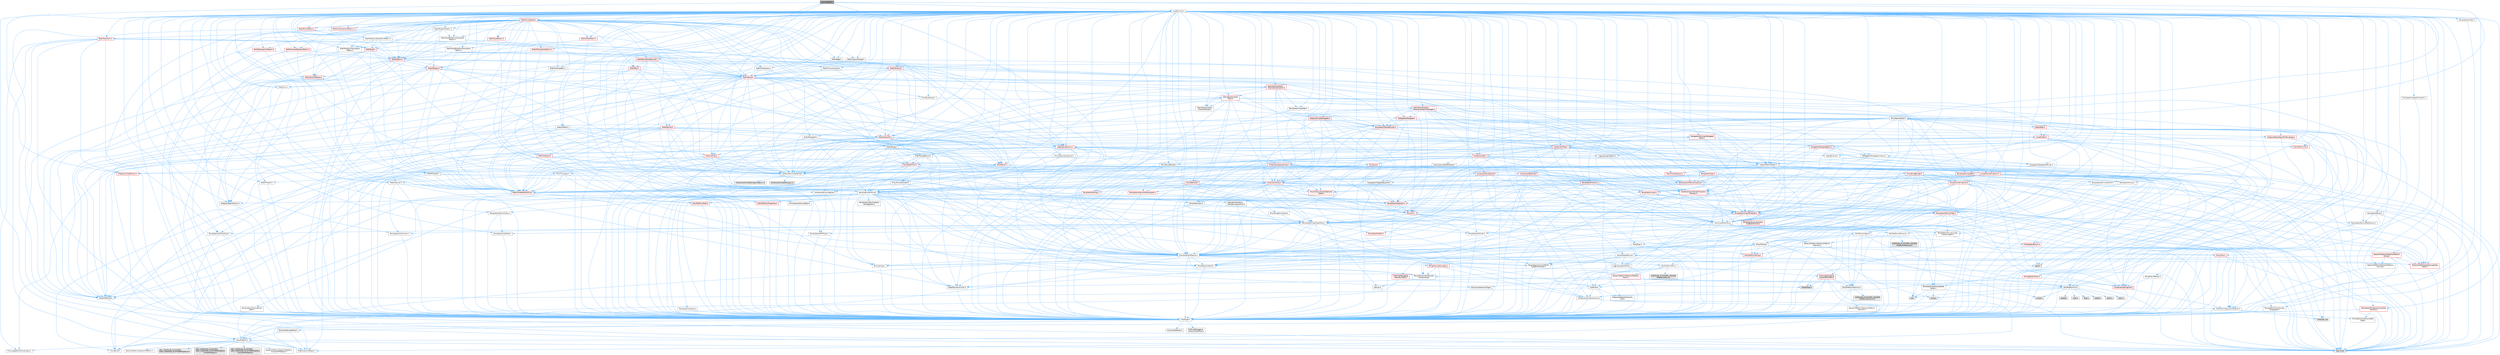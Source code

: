 digraph "ArchiveMD5.h"
{
 // INTERACTIVE_SVG=YES
 // LATEX_PDF_SIZE
  bgcolor="transparent";
  edge [fontname=Helvetica,fontsize=10,labelfontname=Helvetica,labelfontsize=10];
  node [fontname=Helvetica,fontsize=10,shape=box,height=0.2,width=0.4];
  Node1 [id="Node000001",label="ArchiveMD5.h",height=0.2,width=0.4,color="gray40", fillcolor="grey60", style="filled", fontcolor="black",tooltip=" "];
  Node1 -> Node2 [id="edge1_Node000001_Node000002",color="steelblue1",style="solid",tooltip=" "];
  Node2 [id="Node000002",label="Containers/UnrealString.h",height=0.2,width=0.4,color="grey40", fillcolor="white", style="filled",URL="$d5/dba/UnrealString_8h.html",tooltip=" "];
  Node2 -> Node3 [id="edge2_Node000002_Node000003",color="steelblue1",style="solid",tooltip=" "];
  Node3 [id="Node000003",label="Containers/UnrealStringIncludes.h.inl",height=0.2,width=0.4,color="grey60", fillcolor="#E0E0E0", style="filled",tooltip=" "];
  Node2 -> Node4 [id="edge3_Node000002_Node000004",color="steelblue1",style="solid",tooltip=" "];
  Node4 [id="Node000004",label="Containers/UnrealString.h.inl",height=0.2,width=0.4,color="grey60", fillcolor="#E0E0E0", style="filled",tooltip=" "];
  Node2 -> Node5 [id="edge4_Node000002_Node000005",color="steelblue1",style="solid",tooltip=" "];
  Node5 [id="Node000005",label="Misc/StringFormatArg.h",height=0.2,width=0.4,color="grey40", fillcolor="white", style="filled",URL="$d2/d16/StringFormatArg_8h.html",tooltip=" "];
  Node5 -> Node6 [id="edge5_Node000005_Node000006",color="steelblue1",style="solid",tooltip=" "];
  Node6 [id="Node000006",label="Containers/ContainersFwd.h",height=0.2,width=0.4,color="grey40", fillcolor="white", style="filled",URL="$d4/d0a/ContainersFwd_8h.html",tooltip=" "];
  Node6 -> Node7 [id="edge6_Node000006_Node000007",color="steelblue1",style="solid",tooltip=" "];
  Node7 [id="Node000007",label="HAL/Platform.h",height=0.2,width=0.4,color="grey40", fillcolor="white", style="filled",URL="$d9/dd0/Platform_8h.html",tooltip=" "];
  Node7 -> Node8 [id="edge7_Node000007_Node000008",color="steelblue1",style="solid",tooltip=" "];
  Node8 [id="Node000008",label="Misc/Build.h",height=0.2,width=0.4,color="grey40", fillcolor="white", style="filled",URL="$d3/dbb/Build_8h.html",tooltip=" "];
  Node7 -> Node9 [id="edge8_Node000007_Node000009",color="steelblue1",style="solid",tooltip=" "];
  Node9 [id="Node000009",label="Misc/LargeWorldCoordinates.h",height=0.2,width=0.4,color="grey40", fillcolor="white", style="filled",URL="$d2/dcb/LargeWorldCoordinates_8h.html",tooltip=" "];
  Node7 -> Node10 [id="edge9_Node000007_Node000010",color="steelblue1",style="solid",tooltip=" "];
  Node10 [id="Node000010",label="type_traits",height=0.2,width=0.4,color="grey60", fillcolor="#E0E0E0", style="filled",tooltip=" "];
  Node7 -> Node11 [id="edge10_Node000007_Node000011",color="steelblue1",style="solid",tooltip=" "];
  Node11 [id="Node000011",label="PreprocessorHelpers.h",height=0.2,width=0.4,color="grey40", fillcolor="white", style="filled",URL="$db/ddb/PreprocessorHelpers_8h.html",tooltip=" "];
  Node7 -> Node12 [id="edge11_Node000007_Node000012",color="steelblue1",style="solid",tooltip=" "];
  Node12 [id="Node000012",label="UBT_COMPILED_PLATFORM\l/UBT_COMPILED_PLATFORMPlatform\lCompilerPreSetup.h",height=0.2,width=0.4,color="grey60", fillcolor="#E0E0E0", style="filled",tooltip=" "];
  Node7 -> Node13 [id="edge12_Node000007_Node000013",color="steelblue1",style="solid",tooltip=" "];
  Node13 [id="Node000013",label="GenericPlatform/GenericPlatform\lCompilerPreSetup.h",height=0.2,width=0.4,color="grey40", fillcolor="white", style="filled",URL="$d9/dc8/GenericPlatformCompilerPreSetup_8h.html",tooltip=" "];
  Node7 -> Node14 [id="edge13_Node000007_Node000014",color="steelblue1",style="solid",tooltip=" "];
  Node14 [id="Node000014",label="GenericPlatform/GenericPlatform.h",height=0.2,width=0.4,color="grey40", fillcolor="white", style="filled",URL="$d6/d84/GenericPlatform_8h.html",tooltip=" "];
  Node7 -> Node15 [id="edge14_Node000007_Node000015",color="steelblue1",style="solid",tooltip=" "];
  Node15 [id="Node000015",label="UBT_COMPILED_PLATFORM\l/UBT_COMPILED_PLATFORMPlatform.h",height=0.2,width=0.4,color="grey60", fillcolor="#E0E0E0", style="filled",tooltip=" "];
  Node7 -> Node16 [id="edge15_Node000007_Node000016",color="steelblue1",style="solid",tooltip=" "];
  Node16 [id="Node000016",label="UBT_COMPILED_PLATFORM\l/UBT_COMPILED_PLATFORMPlatform\lCompilerSetup.h",height=0.2,width=0.4,color="grey60", fillcolor="#E0E0E0", style="filled",tooltip=" "];
  Node6 -> Node17 [id="edge16_Node000006_Node000017",color="steelblue1",style="solid",tooltip=" "];
  Node17 [id="Node000017",label="CoreTypes.h",height=0.2,width=0.4,color="grey40", fillcolor="white", style="filled",URL="$dc/dec/CoreTypes_8h.html",tooltip=" "];
  Node17 -> Node7 [id="edge17_Node000017_Node000007",color="steelblue1",style="solid",tooltip=" "];
  Node17 -> Node18 [id="edge18_Node000017_Node000018",color="steelblue1",style="solid",tooltip=" "];
  Node18 [id="Node000018",label="ProfilingDebugging\l/UMemoryDefines.h",height=0.2,width=0.4,color="grey40", fillcolor="white", style="filled",URL="$d2/da2/UMemoryDefines_8h.html",tooltip=" "];
  Node17 -> Node19 [id="edge19_Node000017_Node000019",color="steelblue1",style="solid",tooltip=" "];
  Node19 [id="Node000019",label="Misc/CoreMiscDefines.h",height=0.2,width=0.4,color="grey40", fillcolor="white", style="filled",URL="$da/d38/CoreMiscDefines_8h.html",tooltip=" "];
  Node19 -> Node7 [id="edge20_Node000019_Node000007",color="steelblue1",style="solid",tooltip=" "];
  Node19 -> Node11 [id="edge21_Node000019_Node000011",color="steelblue1",style="solid",tooltip=" "];
  Node17 -> Node20 [id="edge22_Node000017_Node000020",color="steelblue1",style="solid",tooltip=" "];
  Node20 [id="Node000020",label="Misc/CoreDefines.h",height=0.2,width=0.4,color="grey40", fillcolor="white", style="filled",URL="$d3/dd2/CoreDefines_8h.html",tooltip=" "];
  Node6 -> Node21 [id="edge23_Node000006_Node000021",color="steelblue1",style="solid",tooltip=" "];
  Node21 [id="Node000021",label="Traits/IsContiguousContainer.h",height=0.2,width=0.4,color="grey40", fillcolor="white", style="filled",URL="$d5/d3c/IsContiguousContainer_8h.html",tooltip=" "];
  Node21 -> Node17 [id="edge24_Node000021_Node000017",color="steelblue1",style="solid",tooltip=" "];
  Node21 -> Node22 [id="edge25_Node000021_Node000022",color="steelblue1",style="solid",tooltip=" "];
  Node22 [id="Node000022",label="Misc/StaticAssertComplete\lType.h",height=0.2,width=0.4,color="grey40", fillcolor="white", style="filled",URL="$d5/d4e/StaticAssertCompleteType_8h.html",tooltip=" "];
  Node21 -> Node23 [id="edge26_Node000021_Node000023",color="steelblue1",style="solid",tooltip=" "];
  Node23 [id="Node000023",label="initializer_list",height=0.2,width=0.4,color="grey60", fillcolor="#E0E0E0", style="filled",tooltip=" "];
  Node1 -> Node24 [id="edge27_Node000001_Node000024",color="steelblue1",style="solid",tooltip=" "];
  Node24 [id="Node000024",label="CoreMinimal.h",height=0.2,width=0.4,color="grey40", fillcolor="white", style="filled",URL="$d7/d67/CoreMinimal_8h.html",tooltip=" "];
  Node24 -> Node17 [id="edge28_Node000024_Node000017",color="steelblue1",style="solid",tooltip=" "];
  Node24 -> Node25 [id="edge29_Node000024_Node000025",color="steelblue1",style="solid",tooltip=" "];
  Node25 [id="Node000025",label="CoreFwd.h",height=0.2,width=0.4,color="grey40", fillcolor="white", style="filled",URL="$d1/d1e/CoreFwd_8h.html",tooltip=" "];
  Node25 -> Node17 [id="edge30_Node000025_Node000017",color="steelblue1",style="solid",tooltip=" "];
  Node25 -> Node6 [id="edge31_Node000025_Node000006",color="steelblue1",style="solid",tooltip=" "];
  Node25 -> Node26 [id="edge32_Node000025_Node000026",color="steelblue1",style="solid",tooltip=" "];
  Node26 [id="Node000026",label="Math/MathFwd.h",height=0.2,width=0.4,color="grey40", fillcolor="white", style="filled",URL="$d2/d10/MathFwd_8h.html",tooltip=" "];
  Node26 -> Node7 [id="edge33_Node000026_Node000007",color="steelblue1",style="solid",tooltip=" "];
  Node25 -> Node27 [id="edge34_Node000025_Node000027",color="steelblue1",style="solid",tooltip=" "];
  Node27 [id="Node000027",label="UObject/UObjectHierarchy\lFwd.h",height=0.2,width=0.4,color="grey40", fillcolor="white", style="filled",URL="$d3/d13/UObjectHierarchyFwd_8h.html",tooltip=" "];
  Node24 -> Node27 [id="edge35_Node000024_Node000027",color="steelblue1",style="solid",tooltip=" "];
  Node24 -> Node6 [id="edge36_Node000024_Node000006",color="steelblue1",style="solid",tooltip=" "];
  Node24 -> Node28 [id="edge37_Node000024_Node000028",color="steelblue1",style="solid",tooltip=" "];
  Node28 [id="Node000028",label="Misc/VarArgs.h",height=0.2,width=0.4,color="grey40", fillcolor="white", style="filled",URL="$d5/d6f/VarArgs_8h.html",tooltip=" "];
  Node28 -> Node17 [id="edge38_Node000028_Node000017",color="steelblue1",style="solid",tooltip=" "];
  Node24 -> Node29 [id="edge39_Node000024_Node000029",color="steelblue1",style="solid",tooltip=" "];
  Node29 [id="Node000029",label="Logging/LogVerbosity.h",height=0.2,width=0.4,color="grey40", fillcolor="white", style="filled",URL="$d2/d8f/LogVerbosity_8h.html",tooltip=" "];
  Node29 -> Node17 [id="edge40_Node000029_Node000017",color="steelblue1",style="solid",tooltip=" "];
  Node24 -> Node30 [id="edge41_Node000024_Node000030",color="steelblue1",style="solid",tooltip=" "];
  Node30 [id="Node000030",label="Misc/OutputDevice.h",height=0.2,width=0.4,color="grey40", fillcolor="white", style="filled",URL="$d7/d32/OutputDevice_8h.html",tooltip=" "];
  Node30 -> Node25 [id="edge42_Node000030_Node000025",color="steelblue1",style="solid",tooltip=" "];
  Node30 -> Node17 [id="edge43_Node000030_Node000017",color="steelblue1",style="solid",tooltip=" "];
  Node30 -> Node29 [id="edge44_Node000030_Node000029",color="steelblue1",style="solid",tooltip=" "];
  Node30 -> Node28 [id="edge45_Node000030_Node000028",color="steelblue1",style="solid",tooltip=" "];
  Node30 -> Node31 [id="edge46_Node000030_Node000031",color="steelblue1",style="solid",tooltip=" "];
  Node31 [id="Node000031",label="Templates/IsArrayOrRefOf\lTypeByPredicate.h",height=0.2,width=0.4,color="grey40", fillcolor="white", style="filled",URL="$d6/da1/IsArrayOrRefOfTypeByPredicate_8h.html",tooltip=" "];
  Node31 -> Node17 [id="edge47_Node000031_Node000017",color="steelblue1",style="solid",tooltip=" "];
  Node30 -> Node32 [id="edge48_Node000030_Node000032",color="steelblue1",style="solid",tooltip=" "];
  Node32 [id="Node000032",label="Templates/IsValidVariadic\lFunctionArg.h",height=0.2,width=0.4,color="grey40", fillcolor="white", style="filled",URL="$d0/dc8/IsValidVariadicFunctionArg_8h.html",tooltip=" "];
  Node32 -> Node17 [id="edge49_Node000032_Node000017",color="steelblue1",style="solid",tooltip=" "];
  Node32 -> Node33 [id="edge50_Node000032_Node000033",color="steelblue1",style="solid",tooltip=" "];
  Node33 [id="Node000033",label="IsEnum.h",height=0.2,width=0.4,color="grey40", fillcolor="white", style="filled",URL="$d4/de5/IsEnum_8h.html",tooltip=" "];
  Node32 -> Node10 [id="edge51_Node000032_Node000010",color="steelblue1",style="solid",tooltip=" "];
  Node30 -> Node34 [id="edge52_Node000030_Node000034",color="steelblue1",style="solid",tooltip=" "];
  Node34 [id="Node000034",label="Traits/IsCharEncodingCompatible\lWith.h",height=0.2,width=0.4,color="red", fillcolor="#FFF0F0", style="filled",URL="$df/dd1/IsCharEncodingCompatibleWith_8h.html",tooltip=" "];
  Node34 -> Node10 [id="edge53_Node000034_Node000010",color="steelblue1",style="solid",tooltip=" "];
  Node24 -> Node36 [id="edge54_Node000024_Node000036",color="steelblue1",style="solid",tooltip=" "];
  Node36 [id="Node000036",label="HAL/PlatformCrt.h",height=0.2,width=0.4,color="grey40", fillcolor="white", style="filled",URL="$d8/d75/PlatformCrt_8h.html",tooltip=" "];
  Node36 -> Node37 [id="edge55_Node000036_Node000037",color="steelblue1",style="solid",tooltip=" "];
  Node37 [id="Node000037",label="new",height=0.2,width=0.4,color="grey60", fillcolor="#E0E0E0", style="filled",tooltip=" "];
  Node36 -> Node38 [id="edge56_Node000036_Node000038",color="steelblue1",style="solid",tooltip=" "];
  Node38 [id="Node000038",label="wchar.h",height=0.2,width=0.4,color="grey60", fillcolor="#E0E0E0", style="filled",tooltip=" "];
  Node36 -> Node39 [id="edge57_Node000036_Node000039",color="steelblue1",style="solid",tooltip=" "];
  Node39 [id="Node000039",label="stddef.h",height=0.2,width=0.4,color="grey60", fillcolor="#E0E0E0", style="filled",tooltip=" "];
  Node36 -> Node40 [id="edge58_Node000036_Node000040",color="steelblue1",style="solid",tooltip=" "];
  Node40 [id="Node000040",label="stdlib.h",height=0.2,width=0.4,color="grey60", fillcolor="#E0E0E0", style="filled",tooltip=" "];
  Node36 -> Node41 [id="edge59_Node000036_Node000041",color="steelblue1",style="solid",tooltip=" "];
  Node41 [id="Node000041",label="stdio.h",height=0.2,width=0.4,color="grey60", fillcolor="#E0E0E0", style="filled",tooltip=" "];
  Node36 -> Node42 [id="edge60_Node000036_Node000042",color="steelblue1",style="solid",tooltip=" "];
  Node42 [id="Node000042",label="stdarg.h",height=0.2,width=0.4,color="grey60", fillcolor="#E0E0E0", style="filled",tooltip=" "];
  Node36 -> Node43 [id="edge61_Node000036_Node000043",color="steelblue1",style="solid",tooltip=" "];
  Node43 [id="Node000043",label="math.h",height=0.2,width=0.4,color="grey60", fillcolor="#E0E0E0", style="filled",tooltip=" "];
  Node36 -> Node44 [id="edge62_Node000036_Node000044",color="steelblue1",style="solid",tooltip=" "];
  Node44 [id="Node000044",label="float.h",height=0.2,width=0.4,color="grey60", fillcolor="#E0E0E0", style="filled",tooltip=" "];
  Node36 -> Node45 [id="edge63_Node000036_Node000045",color="steelblue1",style="solid",tooltip=" "];
  Node45 [id="Node000045",label="string.h",height=0.2,width=0.4,color="grey60", fillcolor="#E0E0E0", style="filled",tooltip=" "];
  Node24 -> Node46 [id="edge64_Node000024_Node000046",color="steelblue1",style="solid",tooltip=" "];
  Node46 [id="Node000046",label="HAL/PlatformMisc.h",height=0.2,width=0.4,color="grey40", fillcolor="white", style="filled",URL="$d0/df5/PlatformMisc_8h.html",tooltip=" "];
  Node46 -> Node17 [id="edge65_Node000046_Node000017",color="steelblue1",style="solid",tooltip=" "];
  Node46 -> Node47 [id="edge66_Node000046_Node000047",color="steelblue1",style="solid",tooltip=" "];
  Node47 [id="Node000047",label="GenericPlatform/GenericPlatform\lMisc.h",height=0.2,width=0.4,color="red", fillcolor="#FFF0F0", style="filled",URL="$db/d9a/GenericPlatformMisc_8h.html",tooltip=" "];
  Node47 -> Node48 [id="edge67_Node000047_Node000048",color="steelblue1",style="solid",tooltip=" "];
  Node48 [id="Node000048",label="Containers/StringFwd.h",height=0.2,width=0.4,color="red", fillcolor="#FFF0F0", style="filled",URL="$df/d37/StringFwd_8h.html",tooltip=" "];
  Node48 -> Node17 [id="edge68_Node000048_Node000017",color="steelblue1",style="solid",tooltip=" "];
  Node48 -> Node21 [id="edge69_Node000048_Node000021",color="steelblue1",style="solid",tooltip=" "];
  Node47 -> Node25 [id="edge70_Node000047_Node000025",color="steelblue1",style="solid",tooltip=" "];
  Node47 -> Node17 [id="edge71_Node000047_Node000017",color="steelblue1",style="solid",tooltip=" "];
  Node47 -> Node36 [id="edge72_Node000047_Node000036",color="steelblue1",style="solid",tooltip=" "];
  Node47 -> Node51 [id="edge73_Node000047_Node000051",color="steelblue1",style="solid",tooltip=" "];
  Node51 [id="Node000051",label="Math/NumericLimits.h",height=0.2,width=0.4,color="grey40", fillcolor="white", style="filled",URL="$df/d1b/NumericLimits_8h.html",tooltip=" "];
  Node51 -> Node17 [id="edge74_Node000051_Node000017",color="steelblue1",style="solid",tooltip=" "];
  Node47 -> Node52 [id="edge75_Node000047_Node000052",color="steelblue1",style="solid",tooltip=" "];
  Node52 [id="Node000052",label="Misc/CompressionFlags.h",height=0.2,width=0.4,color="grey40", fillcolor="white", style="filled",URL="$d9/d76/CompressionFlags_8h.html",tooltip=" "];
  Node46 -> Node56 [id="edge76_Node000046_Node000056",color="steelblue1",style="solid",tooltip=" "];
  Node56 [id="Node000056",label="COMPILED_PLATFORM_HEADER\l(PlatformMisc.h)",height=0.2,width=0.4,color="grey60", fillcolor="#E0E0E0", style="filled",tooltip=" "];
  Node46 -> Node57 [id="edge77_Node000046_Node000057",color="steelblue1",style="solid",tooltip=" "];
  Node57 [id="Node000057",label="ProfilingDebugging\l/CpuProfilerTrace.h",height=0.2,width=0.4,color="red", fillcolor="#FFF0F0", style="filled",URL="$da/dcb/CpuProfilerTrace_8h.html",tooltip=" "];
  Node57 -> Node17 [id="edge78_Node000057_Node000017",color="steelblue1",style="solid",tooltip=" "];
  Node57 -> Node6 [id="edge79_Node000057_Node000006",color="steelblue1",style="solid",tooltip=" "];
  Node57 -> Node58 [id="edge80_Node000057_Node000058",color="steelblue1",style="solid",tooltip=" "];
  Node58 [id="Node000058",label="HAL/PlatformAtomics.h",height=0.2,width=0.4,color="grey40", fillcolor="white", style="filled",URL="$d3/d36/PlatformAtomics_8h.html",tooltip=" "];
  Node58 -> Node17 [id="edge81_Node000058_Node000017",color="steelblue1",style="solid",tooltip=" "];
  Node58 -> Node59 [id="edge82_Node000058_Node000059",color="steelblue1",style="solid",tooltip=" "];
  Node59 [id="Node000059",label="GenericPlatform/GenericPlatform\lAtomics.h",height=0.2,width=0.4,color="grey40", fillcolor="white", style="filled",URL="$da/d72/GenericPlatformAtomics_8h.html",tooltip=" "];
  Node59 -> Node17 [id="edge83_Node000059_Node000017",color="steelblue1",style="solid",tooltip=" "];
  Node58 -> Node60 [id="edge84_Node000058_Node000060",color="steelblue1",style="solid",tooltip=" "];
  Node60 [id="Node000060",label="COMPILED_PLATFORM_HEADER\l(PlatformAtomics.h)",height=0.2,width=0.4,color="grey60", fillcolor="#E0E0E0", style="filled",tooltip=" "];
  Node57 -> Node11 [id="edge85_Node000057_Node000011",color="steelblue1",style="solid",tooltip=" "];
  Node57 -> Node8 [id="edge86_Node000057_Node000008",color="steelblue1",style="solid",tooltip=" "];
  Node57 -> Node64 [id="edge87_Node000057_Node000064",color="steelblue1",style="solid",tooltip=" "];
  Node64 [id="Node000064",label="Trace/Trace.h",height=0.2,width=0.4,color="grey60", fillcolor="#E0E0E0", style="filled",tooltip=" "];
  Node24 -> Node65 [id="edge88_Node000024_Node000065",color="steelblue1",style="solid",tooltip=" "];
  Node65 [id="Node000065",label="Misc/AssertionMacros.h",height=0.2,width=0.4,color="grey40", fillcolor="white", style="filled",URL="$d0/dfa/AssertionMacros_8h.html",tooltip=" "];
  Node65 -> Node17 [id="edge89_Node000065_Node000017",color="steelblue1",style="solid",tooltip=" "];
  Node65 -> Node7 [id="edge90_Node000065_Node000007",color="steelblue1",style="solid",tooltip=" "];
  Node65 -> Node46 [id="edge91_Node000065_Node000046",color="steelblue1",style="solid",tooltip=" "];
  Node65 -> Node11 [id="edge92_Node000065_Node000011",color="steelblue1",style="solid",tooltip=" "];
  Node65 -> Node66 [id="edge93_Node000065_Node000066",color="steelblue1",style="solid",tooltip=" "];
  Node66 [id="Node000066",label="Templates/EnableIf.h",height=0.2,width=0.4,color="grey40", fillcolor="white", style="filled",URL="$d7/d60/EnableIf_8h.html",tooltip=" "];
  Node66 -> Node17 [id="edge94_Node000066_Node000017",color="steelblue1",style="solid",tooltip=" "];
  Node65 -> Node31 [id="edge95_Node000065_Node000031",color="steelblue1",style="solid",tooltip=" "];
  Node65 -> Node32 [id="edge96_Node000065_Node000032",color="steelblue1",style="solid",tooltip=" "];
  Node65 -> Node34 [id="edge97_Node000065_Node000034",color="steelblue1",style="solid",tooltip=" "];
  Node65 -> Node28 [id="edge98_Node000065_Node000028",color="steelblue1",style="solid",tooltip=" "];
  Node65 -> Node67 [id="edge99_Node000065_Node000067",color="steelblue1",style="solid",tooltip=" "];
  Node67 [id="Node000067",label="String/FormatStringSan.h",height=0.2,width=0.4,color="red", fillcolor="#FFF0F0", style="filled",URL="$d3/d8b/FormatStringSan_8h.html",tooltip=" "];
  Node67 -> Node10 [id="edge100_Node000067_Node000010",color="steelblue1",style="solid",tooltip=" "];
  Node67 -> Node17 [id="edge101_Node000067_Node000017",color="steelblue1",style="solid",tooltip=" "];
  Node67 -> Node32 [id="edge102_Node000067_Node000032",color="steelblue1",style="solid",tooltip=" "];
  Node67 -> Node6 [id="edge103_Node000067_Node000006",color="steelblue1",style="solid",tooltip=" "];
  Node65 -> Node73 [id="edge104_Node000065_Node000073",color="steelblue1",style="solid",tooltip=" "];
  Node73 [id="Node000073",label="atomic",height=0.2,width=0.4,color="grey60", fillcolor="#E0E0E0", style="filled",tooltip=" "];
  Node24 -> Node74 [id="edge105_Node000024_Node000074",color="steelblue1",style="solid",tooltip=" "];
  Node74 [id="Node000074",label="Templates/IsPointer.h",height=0.2,width=0.4,color="grey40", fillcolor="white", style="filled",URL="$d7/d05/IsPointer_8h.html",tooltip=" "];
  Node74 -> Node17 [id="edge106_Node000074_Node000017",color="steelblue1",style="solid",tooltip=" "];
  Node24 -> Node75 [id="edge107_Node000024_Node000075",color="steelblue1",style="solid",tooltip=" "];
  Node75 [id="Node000075",label="HAL/PlatformMemory.h",height=0.2,width=0.4,color="grey40", fillcolor="white", style="filled",URL="$de/d68/PlatformMemory_8h.html",tooltip=" "];
  Node75 -> Node17 [id="edge108_Node000075_Node000017",color="steelblue1",style="solid",tooltip=" "];
  Node75 -> Node76 [id="edge109_Node000075_Node000076",color="steelblue1",style="solid",tooltip=" "];
  Node76 [id="Node000076",label="GenericPlatform/GenericPlatform\lMemory.h",height=0.2,width=0.4,color="grey40", fillcolor="white", style="filled",URL="$dd/d22/GenericPlatformMemory_8h.html",tooltip=" "];
  Node76 -> Node25 [id="edge110_Node000076_Node000025",color="steelblue1",style="solid",tooltip=" "];
  Node76 -> Node17 [id="edge111_Node000076_Node000017",color="steelblue1",style="solid",tooltip=" "];
  Node76 -> Node77 [id="edge112_Node000076_Node000077",color="steelblue1",style="solid",tooltip=" "];
  Node77 [id="Node000077",label="HAL/PlatformString.h",height=0.2,width=0.4,color="red", fillcolor="#FFF0F0", style="filled",URL="$db/db5/PlatformString_8h.html",tooltip=" "];
  Node77 -> Node17 [id="edge113_Node000077_Node000017",color="steelblue1",style="solid",tooltip=" "];
  Node76 -> Node45 [id="edge114_Node000076_Node000045",color="steelblue1",style="solid",tooltip=" "];
  Node76 -> Node38 [id="edge115_Node000076_Node000038",color="steelblue1",style="solid",tooltip=" "];
  Node75 -> Node79 [id="edge116_Node000075_Node000079",color="steelblue1",style="solid",tooltip=" "];
  Node79 [id="Node000079",label="COMPILED_PLATFORM_HEADER\l(PlatformMemory.h)",height=0.2,width=0.4,color="grey60", fillcolor="#E0E0E0", style="filled",tooltip=" "];
  Node24 -> Node58 [id="edge117_Node000024_Node000058",color="steelblue1",style="solid",tooltip=" "];
  Node24 -> Node80 [id="edge118_Node000024_Node000080",color="steelblue1",style="solid",tooltip=" "];
  Node80 [id="Node000080",label="Misc/Exec.h",height=0.2,width=0.4,color="grey40", fillcolor="white", style="filled",URL="$de/ddb/Exec_8h.html",tooltip=" "];
  Node80 -> Node17 [id="edge119_Node000080_Node000017",color="steelblue1",style="solid",tooltip=" "];
  Node80 -> Node65 [id="edge120_Node000080_Node000065",color="steelblue1",style="solid",tooltip=" "];
  Node24 -> Node81 [id="edge121_Node000024_Node000081",color="steelblue1",style="solid",tooltip=" "];
  Node81 [id="Node000081",label="HAL/MemoryBase.h",height=0.2,width=0.4,color="grey40", fillcolor="white", style="filled",URL="$d6/d9f/MemoryBase_8h.html",tooltip=" "];
  Node81 -> Node17 [id="edge122_Node000081_Node000017",color="steelblue1",style="solid",tooltip=" "];
  Node81 -> Node58 [id="edge123_Node000081_Node000058",color="steelblue1",style="solid",tooltip=" "];
  Node81 -> Node36 [id="edge124_Node000081_Node000036",color="steelblue1",style="solid",tooltip=" "];
  Node81 -> Node80 [id="edge125_Node000081_Node000080",color="steelblue1",style="solid",tooltip=" "];
  Node81 -> Node30 [id="edge126_Node000081_Node000030",color="steelblue1",style="solid",tooltip=" "];
  Node81 -> Node82 [id="edge127_Node000081_Node000082",color="steelblue1",style="solid",tooltip=" "];
  Node82 [id="Node000082",label="Templates/Atomic.h",height=0.2,width=0.4,color="red", fillcolor="#FFF0F0", style="filled",URL="$d3/d91/Atomic_8h.html",tooltip=" "];
  Node82 -> Node73 [id="edge128_Node000082_Node000073",color="steelblue1",style="solid",tooltip=" "];
  Node24 -> Node91 [id="edge129_Node000024_Node000091",color="steelblue1",style="solid",tooltip=" "];
  Node91 [id="Node000091",label="HAL/UnrealMemory.h",height=0.2,width=0.4,color="grey40", fillcolor="white", style="filled",URL="$d9/d96/UnrealMemory_8h.html",tooltip=" "];
  Node91 -> Node17 [id="edge130_Node000091_Node000017",color="steelblue1",style="solid",tooltip=" "];
  Node91 -> Node76 [id="edge131_Node000091_Node000076",color="steelblue1",style="solid",tooltip=" "];
  Node91 -> Node81 [id="edge132_Node000091_Node000081",color="steelblue1",style="solid",tooltip=" "];
  Node91 -> Node75 [id="edge133_Node000091_Node000075",color="steelblue1",style="solid",tooltip=" "];
  Node91 -> Node92 [id="edge134_Node000091_Node000092",color="steelblue1",style="solid",tooltip=" "];
  Node92 [id="Node000092",label="ProfilingDebugging\l/MemoryTrace.h",height=0.2,width=0.4,color="red", fillcolor="#FFF0F0", style="filled",URL="$da/dd7/MemoryTrace_8h.html",tooltip=" "];
  Node92 -> Node7 [id="edge135_Node000092_Node000007",color="steelblue1",style="solid",tooltip=" "];
  Node92 -> Node64 [id="edge136_Node000092_Node000064",color="steelblue1",style="solid",tooltip=" "];
  Node91 -> Node74 [id="edge137_Node000091_Node000074",color="steelblue1",style="solid",tooltip=" "];
  Node24 -> Node93 [id="edge138_Node000024_Node000093",color="steelblue1",style="solid",tooltip=" "];
  Node93 [id="Node000093",label="Templates/IsArithmetic.h",height=0.2,width=0.4,color="grey40", fillcolor="white", style="filled",URL="$d2/d5d/IsArithmetic_8h.html",tooltip=" "];
  Node93 -> Node17 [id="edge139_Node000093_Node000017",color="steelblue1",style="solid",tooltip=" "];
  Node24 -> Node87 [id="edge140_Node000024_Node000087",color="steelblue1",style="solid",tooltip=" "];
  Node87 [id="Node000087",label="Templates/AndOrNot.h",height=0.2,width=0.4,color="grey40", fillcolor="white", style="filled",URL="$db/d0a/AndOrNot_8h.html",tooltip=" "];
  Node87 -> Node17 [id="edge141_Node000087_Node000017",color="steelblue1",style="solid",tooltip=" "];
  Node24 -> Node94 [id="edge142_Node000024_Node000094",color="steelblue1",style="solid",tooltip=" "];
  Node94 [id="Node000094",label="Templates/IsPODType.h",height=0.2,width=0.4,color="grey40", fillcolor="white", style="filled",URL="$d7/db1/IsPODType_8h.html",tooltip=" "];
  Node94 -> Node17 [id="edge143_Node000094_Node000017",color="steelblue1",style="solid",tooltip=" "];
  Node24 -> Node95 [id="edge144_Node000024_Node000095",color="steelblue1",style="solid",tooltip=" "];
  Node95 [id="Node000095",label="Templates/IsUECoreType.h",height=0.2,width=0.4,color="grey40", fillcolor="white", style="filled",URL="$d1/db8/IsUECoreType_8h.html",tooltip=" "];
  Node95 -> Node17 [id="edge145_Node000095_Node000017",color="steelblue1",style="solid",tooltip=" "];
  Node95 -> Node10 [id="edge146_Node000095_Node000010",color="steelblue1",style="solid",tooltip=" "];
  Node24 -> Node88 [id="edge147_Node000024_Node000088",color="steelblue1",style="solid",tooltip=" "];
  Node88 [id="Node000088",label="Templates/IsTriviallyCopy\lConstructible.h",height=0.2,width=0.4,color="grey40", fillcolor="white", style="filled",URL="$d3/d78/IsTriviallyCopyConstructible_8h.html",tooltip=" "];
  Node88 -> Node17 [id="edge148_Node000088_Node000017",color="steelblue1",style="solid",tooltip=" "];
  Node88 -> Node10 [id="edge149_Node000088_Node000010",color="steelblue1",style="solid",tooltip=" "];
  Node24 -> Node96 [id="edge150_Node000024_Node000096",color="steelblue1",style="solid",tooltip=" "];
  Node96 [id="Node000096",label="Templates/UnrealTypeTraits.h",height=0.2,width=0.4,color="grey40", fillcolor="white", style="filled",URL="$d2/d2d/UnrealTypeTraits_8h.html",tooltip=" "];
  Node96 -> Node17 [id="edge151_Node000096_Node000017",color="steelblue1",style="solid",tooltip=" "];
  Node96 -> Node74 [id="edge152_Node000096_Node000074",color="steelblue1",style="solid",tooltip=" "];
  Node96 -> Node65 [id="edge153_Node000096_Node000065",color="steelblue1",style="solid",tooltip=" "];
  Node96 -> Node87 [id="edge154_Node000096_Node000087",color="steelblue1",style="solid",tooltip=" "];
  Node96 -> Node66 [id="edge155_Node000096_Node000066",color="steelblue1",style="solid",tooltip=" "];
  Node96 -> Node93 [id="edge156_Node000096_Node000093",color="steelblue1",style="solid",tooltip=" "];
  Node96 -> Node33 [id="edge157_Node000096_Node000033",color="steelblue1",style="solid",tooltip=" "];
  Node96 -> Node97 [id="edge158_Node000096_Node000097",color="steelblue1",style="solid",tooltip=" "];
  Node97 [id="Node000097",label="Templates/Models.h",height=0.2,width=0.4,color="red", fillcolor="#FFF0F0", style="filled",URL="$d3/d0c/Models_8h.html",tooltip=" "];
  Node96 -> Node94 [id="edge159_Node000096_Node000094",color="steelblue1",style="solid",tooltip=" "];
  Node96 -> Node95 [id="edge160_Node000096_Node000095",color="steelblue1",style="solid",tooltip=" "];
  Node96 -> Node88 [id="edge161_Node000096_Node000088",color="steelblue1",style="solid",tooltip=" "];
  Node24 -> Node66 [id="edge162_Node000024_Node000066",color="steelblue1",style="solid",tooltip=" "];
  Node24 -> Node98 [id="edge163_Node000024_Node000098",color="steelblue1",style="solid",tooltip=" "];
  Node98 [id="Node000098",label="Templates/RemoveReference.h",height=0.2,width=0.4,color="grey40", fillcolor="white", style="filled",URL="$da/dbe/RemoveReference_8h.html",tooltip=" "];
  Node98 -> Node17 [id="edge164_Node000098_Node000017",color="steelblue1",style="solid",tooltip=" "];
  Node24 -> Node99 [id="edge165_Node000024_Node000099",color="steelblue1",style="solid",tooltip=" "];
  Node99 [id="Node000099",label="Templates/IntegralConstant.h",height=0.2,width=0.4,color="grey40", fillcolor="white", style="filled",URL="$db/d1b/IntegralConstant_8h.html",tooltip=" "];
  Node99 -> Node17 [id="edge166_Node000099_Node000017",color="steelblue1",style="solid",tooltip=" "];
  Node24 -> Node100 [id="edge167_Node000024_Node000100",color="steelblue1",style="solid",tooltip=" "];
  Node100 [id="Node000100",label="Templates/IsClass.h",height=0.2,width=0.4,color="grey40", fillcolor="white", style="filled",URL="$db/dcb/IsClass_8h.html",tooltip=" "];
  Node100 -> Node17 [id="edge168_Node000100_Node000017",color="steelblue1",style="solid",tooltip=" "];
  Node24 -> Node101 [id="edge169_Node000024_Node000101",color="steelblue1",style="solid",tooltip=" "];
  Node101 [id="Node000101",label="Templates/TypeCompatible\lBytes.h",height=0.2,width=0.4,color="grey40", fillcolor="white", style="filled",URL="$df/d0a/TypeCompatibleBytes_8h.html",tooltip=" "];
  Node101 -> Node17 [id="edge170_Node000101_Node000017",color="steelblue1",style="solid",tooltip=" "];
  Node101 -> Node45 [id="edge171_Node000101_Node000045",color="steelblue1",style="solid",tooltip=" "];
  Node101 -> Node37 [id="edge172_Node000101_Node000037",color="steelblue1",style="solid",tooltip=" "];
  Node101 -> Node10 [id="edge173_Node000101_Node000010",color="steelblue1",style="solid",tooltip=" "];
  Node24 -> Node21 [id="edge174_Node000024_Node000021",color="steelblue1",style="solid",tooltip=" "];
  Node24 -> Node102 [id="edge175_Node000024_Node000102",color="steelblue1",style="solid",tooltip=" "];
  Node102 [id="Node000102",label="Templates/UnrealTemplate.h",height=0.2,width=0.4,color="red", fillcolor="#FFF0F0", style="filled",URL="$d4/d24/UnrealTemplate_8h.html",tooltip=" "];
  Node102 -> Node17 [id="edge176_Node000102_Node000017",color="steelblue1",style="solid",tooltip=" "];
  Node102 -> Node74 [id="edge177_Node000102_Node000074",color="steelblue1",style="solid",tooltip=" "];
  Node102 -> Node91 [id="edge178_Node000102_Node000091",color="steelblue1",style="solid",tooltip=" "];
  Node102 -> Node103 [id="edge179_Node000102_Node000103",color="steelblue1",style="solid",tooltip=" "];
  Node103 [id="Node000103",label="Templates/CopyQualifiers\lAndRefsFromTo.h",height=0.2,width=0.4,color="red", fillcolor="#FFF0F0", style="filled",URL="$d3/db3/CopyQualifiersAndRefsFromTo_8h.html",tooltip=" "];
  Node102 -> Node96 [id="edge180_Node000102_Node000096",color="steelblue1",style="solid",tooltip=" "];
  Node102 -> Node98 [id="edge181_Node000102_Node000098",color="steelblue1",style="solid",tooltip=" "];
  Node102 -> Node101 [id="edge182_Node000102_Node000101",color="steelblue1",style="solid",tooltip=" "];
  Node102 -> Node21 [id="edge183_Node000102_Node000021",color="steelblue1",style="solid",tooltip=" "];
  Node102 -> Node10 [id="edge184_Node000102_Node000010",color="steelblue1",style="solid",tooltip=" "];
  Node24 -> Node51 [id="edge185_Node000024_Node000051",color="steelblue1",style="solid",tooltip=" "];
  Node24 -> Node106 [id="edge186_Node000024_Node000106",color="steelblue1",style="solid",tooltip=" "];
  Node106 [id="Node000106",label="HAL/PlatformMath.h",height=0.2,width=0.4,color="red", fillcolor="#FFF0F0", style="filled",URL="$dc/d53/PlatformMath_8h.html",tooltip=" "];
  Node106 -> Node17 [id="edge187_Node000106_Node000017",color="steelblue1",style="solid",tooltip=" "];
  Node24 -> Node89 [id="edge188_Node000024_Node000089",color="steelblue1",style="solid",tooltip=" "];
  Node89 [id="Node000089",label="Templates/IsTriviallyCopy\lAssignable.h",height=0.2,width=0.4,color="grey40", fillcolor="white", style="filled",URL="$d2/df2/IsTriviallyCopyAssignable_8h.html",tooltip=" "];
  Node89 -> Node17 [id="edge189_Node000089_Node000017",color="steelblue1",style="solid",tooltip=" "];
  Node89 -> Node10 [id="edge190_Node000089_Node000010",color="steelblue1",style="solid",tooltip=" "];
  Node24 -> Node114 [id="edge191_Node000024_Node000114",color="steelblue1",style="solid",tooltip=" "];
  Node114 [id="Node000114",label="Templates/MemoryOps.h",height=0.2,width=0.4,color="red", fillcolor="#FFF0F0", style="filled",URL="$db/dea/MemoryOps_8h.html",tooltip=" "];
  Node114 -> Node17 [id="edge192_Node000114_Node000017",color="steelblue1",style="solid",tooltip=" "];
  Node114 -> Node91 [id="edge193_Node000114_Node000091",color="steelblue1",style="solid",tooltip=" "];
  Node114 -> Node89 [id="edge194_Node000114_Node000089",color="steelblue1",style="solid",tooltip=" "];
  Node114 -> Node88 [id="edge195_Node000114_Node000088",color="steelblue1",style="solid",tooltip=" "];
  Node114 -> Node96 [id="edge196_Node000114_Node000096",color="steelblue1",style="solid",tooltip=" "];
  Node114 -> Node37 [id="edge197_Node000114_Node000037",color="steelblue1",style="solid",tooltip=" "];
  Node114 -> Node10 [id="edge198_Node000114_Node000010",color="steelblue1",style="solid",tooltip=" "];
  Node24 -> Node115 [id="edge199_Node000024_Node000115",color="steelblue1",style="solid",tooltip=" "];
  Node115 [id="Node000115",label="Containers/ContainerAllocation\lPolicies.h",height=0.2,width=0.4,color="red", fillcolor="#FFF0F0", style="filled",URL="$d7/dff/ContainerAllocationPolicies_8h.html",tooltip=" "];
  Node115 -> Node17 [id="edge200_Node000115_Node000017",color="steelblue1",style="solid",tooltip=" "];
  Node115 -> Node115 [id="edge201_Node000115_Node000115",color="steelblue1",style="solid",tooltip=" "];
  Node115 -> Node106 [id="edge202_Node000115_Node000106",color="steelblue1",style="solid",tooltip=" "];
  Node115 -> Node91 [id="edge203_Node000115_Node000091",color="steelblue1",style="solid",tooltip=" "];
  Node115 -> Node51 [id="edge204_Node000115_Node000051",color="steelblue1",style="solid",tooltip=" "];
  Node115 -> Node65 [id="edge205_Node000115_Node000065",color="steelblue1",style="solid",tooltip=" "];
  Node115 -> Node114 [id="edge206_Node000115_Node000114",color="steelblue1",style="solid",tooltip=" "];
  Node115 -> Node101 [id="edge207_Node000115_Node000101",color="steelblue1",style="solid",tooltip=" "];
  Node115 -> Node10 [id="edge208_Node000115_Node000010",color="steelblue1",style="solid",tooltip=" "];
  Node24 -> Node118 [id="edge209_Node000024_Node000118",color="steelblue1",style="solid",tooltip=" "];
  Node118 [id="Node000118",label="Templates/IsEnumClass.h",height=0.2,width=0.4,color="grey40", fillcolor="white", style="filled",URL="$d7/d15/IsEnumClass_8h.html",tooltip=" "];
  Node118 -> Node17 [id="edge210_Node000118_Node000017",color="steelblue1",style="solid",tooltip=" "];
  Node118 -> Node87 [id="edge211_Node000118_Node000087",color="steelblue1",style="solid",tooltip=" "];
  Node24 -> Node119 [id="edge212_Node000024_Node000119",color="steelblue1",style="solid",tooltip=" "];
  Node119 [id="Node000119",label="HAL/PlatformProperties.h",height=0.2,width=0.4,color="red", fillcolor="#FFF0F0", style="filled",URL="$d9/db0/PlatformProperties_8h.html",tooltip=" "];
  Node119 -> Node17 [id="edge213_Node000119_Node000017",color="steelblue1",style="solid",tooltip=" "];
  Node24 -> Node122 [id="edge214_Node000024_Node000122",color="steelblue1",style="solid",tooltip=" "];
  Node122 [id="Node000122",label="Misc/EngineVersionBase.h",height=0.2,width=0.4,color="grey40", fillcolor="white", style="filled",URL="$d5/d2b/EngineVersionBase_8h.html",tooltip=" "];
  Node122 -> Node17 [id="edge215_Node000122_Node000017",color="steelblue1",style="solid",tooltip=" "];
  Node24 -> Node123 [id="edge216_Node000024_Node000123",color="steelblue1",style="solid",tooltip=" "];
  Node123 [id="Node000123",label="Internationalization\l/TextNamespaceFwd.h",height=0.2,width=0.4,color="grey40", fillcolor="white", style="filled",URL="$d8/d97/TextNamespaceFwd_8h.html",tooltip=" "];
  Node123 -> Node17 [id="edge217_Node000123_Node000017",color="steelblue1",style="solid",tooltip=" "];
  Node24 -> Node124 [id="edge218_Node000024_Node000124",color="steelblue1",style="solid",tooltip=" "];
  Node124 [id="Node000124",label="Serialization/Archive.h",height=0.2,width=0.4,color="grey40", fillcolor="white", style="filled",URL="$d7/d3b/Archive_8h.html",tooltip=" "];
  Node124 -> Node25 [id="edge219_Node000124_Node000025",color="steelblue1",style="solid",tooltip=" "];
  Node124 -> Node17 [id="edge220_Node000124_Node000017",color="steelblue1",style="solid",tooltip=" "];
  Node124 -> Node119 [id="edge221_Node000124_Node000119",color="steelblue1",style="solid",tooltip=" "];
  Node124 -> Node123 [id="edge222_Node000124_Node000123",color="steelblue1",style="solid",tooltip=" "];
  Node124 -> Node26 [id="edge223_Node000124_Node000026",color="steelblue1",style="solid",tooltip=" "];
  Node124 -> Node65 [id="edge224_Node000124_Node000065",color="steelblue1",style="solid",tooltip=" "];
  Node124 -> Node8 [id="edge225_Node000124_Node000008",color="steelblue1",style="solid",tooltip=" "];
  Node124 -> Node52 [id="edge226_Node000124_Node000052",color="steelblue1",style="solid",tooltip=" "];
  Node124 -> Node122 [id="edge227_Node000124_Node000122",color="steelblue1",style="solid",tooltip=" "];
  Node124 -> Node28 [id="edge228_Node000124_Node000028",color="steelblue1",style="solid",tooltip=" "];
  Node124 -> Node125 [id="edge229_Node000124_Node000125",color="steelblue1",style="solid",tooltip=" "];
  Node125 [id="Node000125",label="Serialization/ArchiveCook\lData.h",height=0.2,width=0.4,color="grey40", fillcolor="white", style="filled",URL="$dc/db6/ArchiveCookData_8h.html",tooltip=" "];
  Node125 -> Node7 [id="edge230_Node000125_Node000007",color="steelblue1",style="solid",tooltip=" "];
  Node124 -> Node126 [id="edge231_Node000124_Node000126",color="steelblue1",style="solid",tooltip=" "];
  Node126 [id="Node000126",label="Serialization/ArchiveSave\lPackageData.h",height=0.2,width=0.4,color="grey40", fillcolor="white", style="filled",URL="$d1/d37/ArchiveSavePackageData_8h.html",tooltip=" "];
  Node124 -> Node66 [id="edge232_Node000124_Node000066",color="steelblue1",style="solid",tooltip=" "];
  Node124 -> Node31 [id="edge233_Node000124_Node000031",color="steelblue1",style="solid",tooltip=" "];
  Node124 -> Node118 [id="edge234_Node000124_Node000118",color="steelblue1",style="solid",tooltip=" "];
  Node124 -> Node111 [id="edge235_Node000124_Node000111",color="steelblue1",style="solid",tooltip=" "];
  Node111 [id="Node000111",label="Templates/IsSigned.h",height=0.2,width=0.4,color="grey40", fillcolor="white", style="filled",URL="$d8/dd8/IsSigned_8h.html",tooltip=" "];
  Node111 -> Node17 [id="edge236_Node000111_Node000017",color="steelblue1",style="solid",tooltip=" "];
  Node124 -> Node32 [id="edge237_Node000124_Node000032",color="steelblue1",style="solid",tooltip=" "];
  Node124 -> Node102 [id="edge238_Node000124_Node000102",color="steelblue1",style="solid",tooltip=" "];
  Node124 -> Node34 [id="edge239_Node000124_Node000034",color="steelblue1",style="solid",tooltip=" "];
  Node124 -> Node127 [id="edge240_Node000124_Node000127",color="steelblue1",style="solid",tooltip=" "];
  Node127 [id="Node000127",label="UObject/ObjectVersion.h",height=0.2,width=0.4,color="grey40", fillcolor="white", style="filled",URL="$da/d63/ObjectVersion_8h.html",tooltip=" "];
  Node127 -> Node17 [id="edge241_Node000127_Node000017",color="steelblue1",style="solid",tooltip=" "];
  Node24 -> Node128 [id="edge242_Node000024_Node000128",color="steelblue1",style="solid",tooltip=" "];
  Node128 [id="Node000128",label="Templates/Less.h",height=0.2,width=0.4,color="grey40", fillcolor="white", style="filled",URL="$de/dc8/Less_8h.html",tooltip=" "];
  Node128 -> Node17 [id="edge243_Node000128_Node000017",color="steelblue1",style="solid",tooltip=" "];
  Node128 -> Node102 [id="edge244_Node000128_Node000102",color="steelblue1",style="solid",tooltip=" "];
  Node24 -> Node129 [id="edge245_Node000024_Node000129",color="steelblue1",style="solid",tooltip=" "];
  Node129 [id="Node000129",label="Templates/Sorting.h",height=0.2,width=0.4,color="red", fillcolor="#FFF0F0", style="filled",URL="$d3/d9e/Sorting_8h.html",tooltip=" "];
  Node129 -> Node17 [id="edge246_Node000129_Node000017",color="steelblue1",style="solid",tooltip=" "];
  Node129 -> Node106 [id="edge247_Node000129_Node000106",color="steelblue1",style="solid",tooltip=" "];
  Node129 -> Node128 [id="edge248_Node000129_Node000128",color="steelblue1",style="solid",tooltip=" "];
  Node24 -> Node140 [id="edge249_Node000024_Node000140",color="steelblue1",style="solid",tooltip=" "];
  Node140 [id="Node000140",label="Misc/Char.h",height=0.2,width=0.4,color="red", fillcolor="#FFF0F0", style="filled",URL="$d0/d58/Char_8h.html",tooltip=" "];
  Node140 -> Node17 [id="edge250_Node000140_Node000017",color="steelblue1",style="solid",tooltip=" "];
  Node140 -> Node10 [id="edge251_Node000140_Node000010",color="steelblue1",style="solid",tooltip=" "];
  Node24 -> Node143 [id="edge252_Node000024_Node000143",color="steelblue1",style="solid",tooltip=" "];
  Node143 [id="Node000143",label="GenericPlatform/GenericPlatform\lStricmp.h",height=0.2,width=0.4,color="grey40", fillcolor="white", style="filled",URL="$d2/d86/GenericPlatformStricmp_8h.html",tooltip=" "];
  Node143 -> Node17 [id="edge253_Node000143_Node000017",color="steelblue1",style="solid",tooltip=" "];
  Node24 -> Node144 [id="edge254_Node000024_Node000144",color="steelblue1",style="solid",tooltip=" "];
  Node144 [id="Node000144",label="GenericPlatform/GenericPlatform\lString.h",height=0.2,width=0.4,color="red", fillcolor="#FFF0F0", style="filled",URL="$dd/d20/GenericPlatformString_8h.html",tooltip=" "];
  Node144 -> Node17 [id="edge255_Node000144_Node000017",color="steelblue1",style="solid",tooltip=" "];
  Node144 -> Node143 [id="edge256_Node000144_Node000143",color="steelblue1",style="solid",tooltip=" "];
  Node144 -> Node66 [id="edge257_Node000144_Node000066",color="steelblue1",style="solid",tooltip=" "];
  Node144 -> Node34 [id="edge258_Node000144_Node000034",color="steelblue1",style="solid",tooltip=" "];
  Node144 -> Node10 [id="edge259_Node000144_Node000010",color="steelblue1",style="solid",tooltip=" "];
  Node24 -> Node77 [id="edge260_Node000024_Node000077",color="steelblue1",style="solid",tooltip=" "];
  Node24 -> Node147 [id="edge261_Node000024_Node000147",color="steelblue1",style="solid",tooltip=" "];
  Node147 [id="Node000147",label="Misc/CString.h",height=0.2,width=0.4,color="grey40", fillcolor="white", style="filled",URL="$d2/d49/CString_8h.html",tooltip=" "];
  Node147 -> Node17 [id="edge262_Node000147_Node000017",color="steelblue1",style="solid",tooltip=" "];
  Node147 -> Node36 [id="edge263_Node000147_Node000036",color="steelblue1",style="solid",tooltip=" "];
  Node147 -> Node77 [id="edge264_Node000147_Node000077",color="steelblue1",style="solid",tooltip=" "];
  Node147 -> Node65 [id="edge265_Node000147_Node000065",color="steelblue1",style="solid",tooltip=" "];
  Node147 -> Node140 [id="edge266_Node000147_Node000140",color="steelblue1",style="solid",tooltip=" "];
  Node147 -> Node28 [id="edge267_Node000147_Node000028",color="steelblue1",style="solid",tooltip=" "];
  Node147 -> Node31 [id="edge268_Node000147_Node000031",color="steelblue1",style="solid",tooltip=" "];
  Node147 -> Node32 [id="edge269_Node000147_Node000032",color="steelblue1",style="solid",tooltip=" "];
  Node147 -> Node34 [id="edge270_Node000147_Node000034",color="steelblue1",style="solid",tooltip=" "];
  Node24 -> Node148 [id="edge271_Node000024_Node000148",color="steelblue1",style="solid",tooltip=" "];
  Node148 [id="Node000148",label="Misc/Crc.h",height=0.2,width=0.4,color="red", fillcolor="#FFF0F0", style="filled",URL="$d4/dd2/Crc_8h.html",tooltip=" "];
  Node148 -> Node17 [id="edge272_Node000148_Node000017",color="steelblue1",style="solid",tooltip=" "];
  Node148 -> Node77 [id="edge273_Node000148_Node000077",color="steelblue1",style="solid",tooltip=" "];
  Node148 -> Node65 [id="edge274_Node000148_Node000065",color="steelblue1",style="solid",tooltip=" "];
  Node148 -> Node147 [id="edge275_Node000148_Node000147",color="steelblue1",style="solid",tooltip=" "];
  Node148 -> Node140 [id="edge276_Node000148_Node000140",color="steelblue1",style="solid",tooltip=" "];
  Node148 -> Node96 [id="edge277_Node000148_Node000096",color="steelblue1",style="solid",tooltip=" "];
  Node24 -> Node139 [id="edge278_Node000024_Node000139",color="steelblue1",style="solid",tooltip=" "];
  Node139 [id="Node000139",label="Math/UnrealMathUtility.h",height=0.2,width=0.4,color="red", fillcolor="#FFF0F0", style="filled",URL="$db/db8/UnrealMathUtility_8h.html",tooltip=" "];
  Node139 -> Node17 [id="edge279_Node000139_Node000017",color="steelblue1",style="solid",tooltip=" "];
  Node139 -> Node65 [id="edge280_Node000139_Node000065",color="steelblue1",style="solid",tooltip=" "];
  Node139 -> Node106 [id="edge281_Node000139_Node000106",color="steelblue1",style="solid",tooltip=" "];
  Node139 -> Node26 [id="edge282_Node000139_Node000026",color="steelblue1",style="solid",tooltip=" "];
  Node24 -> Node2 [id="edge283_Node000024_Node000002",color="steelblue1",style="solid",tooltip=" "];
  Node24 -> Node149 [id="edge284_Node000024_Node000149",color="steelblue1",style="solid",tooltip=" "];
  Node149 [id="Node000149",label="Containers/Array.h",height=0.2,width=0.4,color="red", fillcolor="#FFF0F0", style="filled",URL="$df/dd0/Array_8h.html",tooltip=" "];
  Node149 -> Node17 [id="edge285_Node000149_Node000017",color="steelblue1",style="solid",tooltip=" "];
  Node149 -> Node65 [id="edge286_Node000149_Node000065",color="steelblue1",style="solid",tooltip=" "];
  Node149 -> Node150 [id="edge287_Node000149_Node000150",color="steelblue1",style="solid",tooltip=" "];
  Node150 [id="Node000150",label="Misc/IntrusiveUnsetOptional\lState.h",height=0.2,width=0.4,color="red", fillcolor="#FFF0F0", style="filled",URL="$d2/d0a/IntrusiveUnsetOptionalState_8h.html",tooltip=" "];
  Node149 -> Node91 [id="edge288_Node000149_Node000091",color="steelblue1",style="solid",tooltip=" "];
  Node149 -> Node96 [id="edge289_Node000149_Node000096",color="steelblue1",style="solid",tooltip=" "];
  Node149 -> Node102 [id="edge290_Node000149_Node000102",color="steelblue1",style="solid",tooltip=" "];
  Node149 -> Node115 [id="edge291_Node000149_Node000115",color="steelblue1",style="solid",tooltip=" "];
  Node149 -> Node124 [id="edge292_Node000149_Node000124",color="steelblue1",style="solid",tooltip=" "];
  Node149 -> Node132 [id="edge293_Node000149_Node000132",color="steelblue1",style="solid",tooltip=" "];
  Node132 [id="Node000132",label="Templates/Invoke.h",height=0.2,width=0.4,color="red", fillcolor="#FFF0F0", style="filled",URL="$d7/deb/Invoke_8h.html",tooltip=" "];
  Node132 -> Node17 [id="edge294_Node000132_Node000017",color="steelblue1",style="solid",tooltip=" "];
  Node132 -> Node102 [id="edge295_Node000132_Node000102",color="steelblue1",style="solid",tooltip=" "];
  Node132 -> Node10 [id="edge296_Node000132_Node000010",color="steelblue1",style="solid",tooltip=" "];
  Node149 -> Node128 [id="edge297_Node000149_Node000128",color="steelblue1",style="solid",tooltip=" "];
  Node149 -> Node129 [id="edge298_Node000149_Node000129",color="steelblue1",style="solid",tooltip=" "];
  Node149 -> Node172 [id="edge299_Node000149_Node000172",color="steelblue1",style="solid",tooltip=" "];
  Node172 [id="Node000172",label="Templates/AlignmentTemplates.h",height=0.2,width=0.4,color="red", fillcolor="#FFF0F0", style="filled",URL="$dd/d32/AlignmentTemplates_8h.html",tooltip=" "];
  Node172 -> Node17 [id="edge300_Node000172_Node000017",color="steelblue1",style="solid",tooltip=" "];
  Node172 -> Node74 [id="edge301_Node000172_Node000074",color="steelblue1",style="solid",tooltip=" "];
  Node149 -> Node10 [id="edge302_Node000149_Node000010",color="steelblue1",style="solid",tooltip=" "];
  Node24 -> Node173 [id="edge303_Node000024_Node000173",color="steelblue1",style="solid",tooltip=" "];
  Node173 [id="Node000173",label="Misc/FrameNumber.h",height=0.2,width=0.4,color="grey40", fillcolor="white", style="filled",URL="$dd/dbd/FrameNumber_8h.html",tooltip=" "];
  Node173 -> Node17 [id="edge304_Node000173_Node000017",color="steelblue1",style="solid",tooltip=" "];
  Node173 -> Node51 [id="edge305_Node000173_Node000051",color="steelblue1",style="solid",tooltip=" "];
  Node173 -> Node139 [id="edge306_Node000173_Node000139",color="steelblue1",style="solid",tooltip=" "];
  Node173 -> Node66 [id="edge307_Node000173_Node000066",color="steelblue1",style="solid",tooltip=" "];
  Node173 -> Node96 [id="edge308_Node000173_Node000096",color="steelblue1",style="solid",tooltip=" "];
  Node24 -> Node174 [id="edge309_Node000024_Node000174",color="steelblue1",style="solid",tooltip=" "];
  Node174 [id="Node000174",label="Misc/Timespan.h",height=0.2,width=0.4,color="grey40", fillcolor="white", style="filled",URL="$da/dd9/Timespan_8h.html",tooltip=" "];
  Node174 -> Node17 [id="edge310_Node000174_Node000017",color="steelblue1",style="solid",tooltip=" "];
  Node174 -> Node175 [id="edge311_Node000174_Node000175",color="steelblue1",style="solid",tooltip=" "];
  Node175 [id="Node000175",label="Math/Interval.h",height=0.2,width=0.4,color="grey40", fillcolor="white", style="filled",URL="$d1/d55/Interval_8h.html",tooltip=" "];
  Node175 -> Node17 [id="edge312_Node000175_Node000017",color="steelblue1",style="solid",tooltip=" "];
  Node175 -> Node93 [id="edge313_Node000175_Node000093",color="steelblue1",style="solid",tooltip=" "];
  Node175 -> Node96 [id="edge314_Node000175_Node000096",color="steelblue1",style="solid",tooltip=" "];
  Node175 -> Node51 [id="edge315_Node000175_Node000051",color="steelblue1",style="solid",tooltip=" "];
  Node175 -> Node139 [id="edge316_Node000175_Node000139",color="steelblue1",style="solid",tooltip=" "];
  Node174 -> Node139 [id="edge317_Node000174_Node000139",color="steelblue1",style="solid",tooltip=" "];
  Node174 -> Node65 [id="edge318_Node000174_Node000065",color="steelblue1",style="solid",tooltip=" "];
  Node24 -> Node176 [id="edge319_Node000024_Node000176",color="steelblue1",style="solid",tooltip=" "];
  Node176 [id="Node000176",label="Containers/StringConv.h",height=0.2,width=0.4,color="red", fillcolor="#FFF0F0", style="filled",URL="$d3/ddf/StringConv_8h.html",tooltip=" "];
  Node176 -> Node17 [id="edge320_Node000176_Node000017",color="steelblue1",style="solid",tooltip=" "];
  Node176 -> Node65 [id="edge321_Node000176_Node000065",color="steelblue1",style="solid",tooltip=" "];
  Node176 -> Node115 [id="edge322_Node000176_Node000115",color="steelblue1",style="solid",tooltip=" "];
  Node176 -> Node149 [id="edge323_Node000176_Node000149",color="steelblue1",style="solid",tooltip=" "];
  Node176 -> Node147 [id="edge324_Node000176_Node000147",color="steelblue1",style="solid",tooltip=" "];
  Node176 -> Node177 [id="edge325_Node000176_Node000177",color="steelblue1",style="solid",tooltip=" "];
  Node177 [id="Node000177",label="Templates/IsArray.h",height=0.2,width=0.4,color="grey40", fillcolor="white", style="filled",URL="$d8/d8d/IsArray_8h.html",tooltip=" "];
  Node177 -> Node17 [id="edge326_Node000177_Node000017",color="steelblue1",style="solid",tooltip=" "];
  Node176 -> Node102 [id="edge327_Node000176_Node000102",color="steelblue1",style="solid",tooltip=" "];
  Node176 -> Node96 [id="edge328_Node000176_Node000096",color="steelblue1",style="solid",tooltip=" "];
  Node176 -> Node34 [id="edge329_Node000176_Node000034",color="steelblue1",style="solid",tooltip=" "];
  Node176 -> Node21 [id="edge330_Node000176_Node000021",color="steelblue1",style="solid",tooltip=" "];
  Node176 -> Node10 [id="edge331_Node000176_Node000010",color="steelblue1",style="solid",tooltip=" "];
  Node24 -> Node178 [id="edge332_Node000024_Node000178",color="steelblue1",style="solid",tooltip=" "];
  Node178 [id="Node000178",label="UObject/UnrealNames.h",height=0.2,width=0.4,color="red", fillcolor="#FFF0F0", style="filled",URL="$d8/db1/UnrealNames_8h.html",tooltip=" "];
  Node178 -> Node17 [id="edge333_Node000178_Node000017",color="steelblue1",style="solid",tooltip=" "];
  Node24 -> Node180 [id="edge334_Node000024_Node000180",color="steelblue1",style="solid",tooltip=" "];
  Node180 [id="Node000180",label="UObject/NameTypes.h",height=0.2,width=0.4,color="grey40", fillcolor="white", style="filled",URL="$d6/d35/NameTypes_8h.html",tooltip=" "];
  Node180 -> Node17 [id="edge335_Node000180_Node000017",color="steelblue1",style="solid",tooltip=" "];
  Node180 -> Node65 [id="edge336_Node000180_Node000065",color="steelblue1",style="solid",tooltip=" "];
  Node180 -> Node91 [id="edge337_Node000180_Node000091",color="steelblue1",style="solid",tooltip=" "];
  Node180 -> Node96 [id="edge338_Node000180_Node000096",color="steelblue1",style="solid",tooltip=" "];
  Node180 -> Node102 [id="edge339_Node000180_Node000102",color="steelblue1",style="solid",tooltip=" "];
  Node180 -> Node2 [id="edge340_Node000180_Node000002",color="steelblue1",style="solid",tooltip=" "];
  Node180 -> Node181 [id="edge341_Node000180_Node000181",color="steelblue1",style="solid",tooltip=" "];
  Node181 [id="Node000181",label="HAL/CriticalSection.h",height=0.2,width=0.4,color="red", fillcolor="#FFF0F0", style="filled",URL="$d6/d90/CriticalSection_8h.html",tooltip=" "];
  Node180 -> Node176 [id="edge342_Node000180_Node000176",color="steelblue1",style="solid",tooltip=" "];
  Node180 -> Node48 [id="edge343_Node000180_Node000048",color="steelblue1",style="solid",tooltip=" "];
  Node180 -> Node178 [id="edge344_Node000180_Node000178",color="steelblue1",style="solid",tooltip=" "];
  Node180 -> Node82 [id="edge345_Node000180_Node000082",color="steelblue1",style="solid",tooltip=" "];
  Node180 -> Node157 [id="edge346_Node000180_Node000157",color="steelblue1",style="solid",tooltip=" "];
  Node157 [id="Node000157",label="Serialization/MemoryLayout.h",height=0.2,width=0.4,color="red", fillcolor="#FFF0F0", style="filled",URL="$d7/d66/MemoryLayout_8h.html",tooltip=" "];
  Node157 -> Node160 [id="edge347_Node000157_Node000160",color="steelblue1",style="solid",tooltip=" "];
  Node160 [id="Node000160",label="Containers/EnumAsByte.h",height=0.2,width=0.4,color="grey40", fillcolor="white", style="filled",URL="$d6/d9a/EnumAsByte_8h.html",tooltip=" "];
  Node160 -> Node17 [id="edge348_Node000160_Node000017",color="steelblue1",style="solid",tooltip=" "];
  Node160 -> Node94 [id="edge349_Node000160_Node000094",color="steelblue1",style="solid",tooltip=" "];
  Node160 -> Node161 [id="edge350_Node000160_Node000161",color="steelblue1",style="solid",tooltip=" "];
  Node161 [id="Node000161",label="Templates/TypeHash.h",height=0.2,width=0.4,color="red", fillcolor="#FFF0F0", style="filled",URL="$d1/d62/TypeHash_8h.html",tooltip=" "];
  Node161 -> Node17 [id="edge351_Node000161_Node000017",color="steelblue1",style="solid",tooltip=" "];
  Node161 -> Node148 [id="edge352_Node000161_Node000148",color="steelblue1",style="solid",tooltip=" "];
  Node161 -> Node10 [id="edge353_Node000161_Node000010",color="steelblue1",style="solid",tooltip=" "];
  Node157 -> Node48 [id="edge354_Node000157_Node000048",color="steelblue1",style="solid",tooltip=" "];
  Node157 -> Node91 [id="edge355_Node000157_Node000091",color="steelblue1",style="solid",tooltip=" "];
  Node157 -> Node66 [id="edge356_Node000157_Node000066",color="steelblue1",style="solid",tooltip=" "];
  Node157 -> Node97 [id="edge357_Node000157_Node000097",color="steelblue1",style="solid",tooltip=" "];
  Node157 -> Node102 [id="edge358_Node000157_Node000102",color="steelblue1",style="solid",tooltip=" "];
  Node180 -> Node150 [id="edge359_Node000180_Node000150",color="steelblue1",style="solid",tooltip=" "];
  Node180 -> Node184 [id="edge360_Node000180_Node000184",color="steelblue1",style="solid",tooltip=" "];
  Node184 [id="Node000184",label="Misc/StringBuilder.h",height=0.2,width=0.4,color="red", fillcolor="#FFF0F0", style="filled",URL="$d4/d52/StringBuilder_8h.html",tooltip=" "];
  Node184 -> Node48 [id="edge361_Node000184_Node000048",color="steelblue1",style="solid",tooltip=" "];
  Node184 -> Node185 [id="edge362_Node000184_Node000185",color="steelblue1",style="solid",tooltip=" "];
  Node185 [id="Node000185",label="Containers/StringView.h",height=0.2,width=0.4,color="red", fillcolor="#FFF0F0", style="filled",URL="$dd/dea/StringView_8h.html",tooltip=" "];
  Node185 -> Node17 [id="edge363_Node000185_Node000017",color="steelblue1",style="solid",tooltip=" "];
  Node185 -> Node48 [id="edge364_Node000185_Node000048",color="steelblue1",style="solid",tooltip=" "];
  Node185 -> Node91 [id="edge365_Node000185_Node000091",color="steelblue1",style="solid",tooltip=" "];
  Node185 -> Node51 [id="edge366_Node000185_Node000051",color="steelblue1",style="solid",tooltip=" "];
  Node185 -> Node139 [id="edge367_Node000185_Node000139",color="steelblue1",style="solid",tooltip=" "];
  Node185 -> Node148 [id="edge368_Node000185_Node000148",color="steelblue1",style="solid",tooltip=" "];
  Node185 -> Node147 [id="edge369_Node000185_Node000147",color="steelblue1",style="solid",tooltip=" "];
  Node185 -> Node102 [id="edge370_Node000185_Node000102",color="steelblue1",style="solid",tooltip=" "];
  Node185 -> Node34 [id="edge371_Node000185_Node000034",color="steelblue1",style="solid",tooltip=" "];
  Node185 -> Node21 [id="edge372_Node000185_Node000021",color="steelblue1",style="solid",tooltip=" "];
  Node185 -> Node10 [id="edge373_Node000185_Node000010",color="steelblue1",style="solid",tooltip=" "];
  Node184 -> Node17 [id="edge374_Node000184_Node000017",color="steelblue1",style="solid",tooltip=" "];
  Node184 -> Node77 [id="edge375_Node000184_Node000077",color="steelblue1",style="solid",tooltip=" "];
  Node184 -> Node91 [id="edge376_Node000184_Node000091",color="steelblue1",style="solid",tooltip=" "];
  Node184 -> Node65 [id="edge377_Node000184_Node000065",color="steelblue1",style="solid",tooltip=" "];
  Node184 -> Node147 [id="edge378_Node000184_Node000147",color="steelblue1",style="solid",tooltip=" "];
  Node184 -> Node66 [id="edge379_Node000184_Node000066",color="steelblue1",style="solid",tooltip=" "];
  Node184 -> Node31 [id="edge380_Node000184_Node000031",color="steelblue1",style="solid",tooltip=" "];
  Node184 -> Node32 [id="edge381_Node000184_Node000032",color="steelblue1",style="solid",tooltip=" "];
  Node184 -> Node102 [id="edge382_Node000184_Node000102",color="steelblue1",style="solid",tooltip=" "];
  Node184 -> Node96 [id="edge383_Node000184_Node000096",color="steelblue1",style="solid",tooltip=" "];
  Node184 -> Node34 [id="edge384_Node000184_Node000034",color="steelblue1",style="solid",tooltip=" "];
  Node184 -> Node21 [id="edge385_Node000184_Node000021",color="steelblue1",style="solid",tooltip=" "];
  Node184 -> Node10 [id="edge386_Node000184_Node000010",color="steelblue1",style="solid",tooltip=" "];
  Node180 -> Node64 [id="edge387_Node000180_Node000064",color="steelblue1",style="solid",tooltip=" "];
  Node24 -> Node188 [id="edge388_Node000024_Node000188",color="steelblue1",style="solid",tooltip=" "];
  Node188 [id="Node000188",label="Misc/Parse.h",height=0.2,width=0.4,color="red", fillcolor="#FFF0F0", style="filled",URL="$dc/d71/Parse_8h.html",tooltip=" "];
  Node188 -> Node48 [id="edge389_Node000188_Node000048",color="steelblue1",style="solid",tooltip=" "];
  Node188 -> Node2 [id="edge390_Node000188_Node000002",color="steelblue1",style="solid",tooltip=" "];
  Node188 -> Node17 [id="edge391_Node000188_Node000017",color="steelblue1",style="solid",tooltip=" "];
  Node188 -> Node36 [id="edge392_Node000188_Node000036",color="steelblue1",style="solid",tooltip=" "];
  Node188 -> Node8 [id="edge393_Node000188_Node000008",color="steelblue1",style="solid",tooltip=" "];
  Node188 -> Node189 [id="edge394_Node000188_Node000189",color="steelblue1",style="solid",tooltip=" "];
  Node189 [id="Node000189",label="Templates/Function.h",height=0.2,width=0.4,color="red", fillcolor="#FFF0F0", style="filled",URL="$df/df5/Function_8h.html",tooltip=" "];
  Node189 -> Node17 [id="edge395_Node000189_Node000017",color="steelblue1",style="solid",tooltip=" "];
  Node189 -> Node65 [id="edge396_Node000189_Node000065",color="steelblue1",style="solid",tooltip=" "];
  Node189 -> Node150 [id="edge397_Node000189_Node000150",color="steelblue1",style="solid",tooltip=" "];
  Node189 -> Node91 [id="edge398_Node000189_Node000091",color="steelblue1",style="solid",tooltip=" "];
  Node189 -> Node96 [id="edge399_Node000189_Node000096",color="steelblue1",style="solid",tooltip=" "];
  Node189 -> Node132 [id="edge400_Node000189_Node000132",color="steelblue1",style="solid",tooltip=" "];
  Node189 -> Node102 [id="edge401_Node000189_Node000102",color="steelblue1",style="solid",tooltip=" "];
  Node189 -> Node139 [id="edge402_Node000189_Node000139",color="steelblue1",style="solid",tooltip=" "];
  Node189 -> Node37 [id="edge403_Node000189_Node000037",color="steelblue1",style="solid",tooltip=" "];
  Node189 -> Node10 [id="edge404_Node000189_Node000010",color="steelblue1",style="solid",tooltip=" "];
  Node24 -> Node172 [id="edge405_Node000024_Node000172",color="steelblue1",style="solid",tooltip=" "];
  Node24 -> Node191 [id="edge406_Node000024_Node000191",color="steelblue1",style="solid",tooltip=" "];
  Node191 [id="Node000191",label="Misc/StructBuilder.h",height=0.2,width=0.4,color="grey40", fillcolor="white", style="filled",URL="$d9/db3/StructBuilder_8h.html",tooltip=" "];
  Node191 -> Node17 [id="edge407_Node000191_Node000017",color="steelblue1",style="solid",tooltip=" "];
  Node191 -> Node139 [id="edge408_Node000191_Node000139",color="steelblue1",style="solid",tooltip=" "];
  Node191 -> Node172 [id="edge409_Node000191_Node000172",color="steelblue1",style="solid",tooltip=" "];
  Node24 -> Node108 [id="edge410_Node000024_Node000108",color="steelblue1",style="solid",tooltip=" "];
  Node108 [id="Node000108",label="Templates/Decay.h",height=0.2,width=0.4,color="grey40", fillcolor="white", style="filled",URL="$dd/d0f/Decay_8h.html",tooltip=" "];
  Node108 -> Node17 [id="edge411_Node000108_Node000017",color="steelblue1",style="solid",tooltip=" "];
  Node108 -> Node98 [id="edge412_Node000108_Node000098",color="steelblue1",style="solid",tooltip=" "];
  Node108 -> Node10 [id="edge413_Node000108_Node000010",color="steelblue1",style="solid",tooltip=" "];
  Node24 -> Node192 [id="edge414_Node000024_Node000192",color="steelblue1",style="solid",tooltip=" "];
  Node192 [id="Node000192",label="Templates/PointerIsConvertible\lFromTo.h",height=0.2,width=0.4,color="red", fillcolor="#FFF0F0", style="filled",URL="$d6/d65/PointerIsConvertibleFromTo_8h.html",tooltip=" "];
  Node192 -> Node17 [id="edge415_Node000192_Node000017",color="steelblue1",style="solid",tooltip=" "];
  Node192 -> Node22 [id="edge416_Node000192_Node000022",color="steelblue1",style="solid",tooltip=" "];
  Node192 -> Node10 [id="edge417_Node000192_Node000010",color="steelblue1",style="solid",tooltip=" "];
  Node24 -> Node132 [id="edge418_Node000024_Node000132",color="steelblue1",style="solid",tooltip=" "];
  Node24 -> Node189 [id="edge419_Node000024_Node000189",color="steelblue1",style="solid",tooltip=" "];
  Node24 -> Node161 [id="edge420_Node000024_Node000161",color="steelblue1",style="solid",tooltip=" "];
  Node24 -> Node193 [id="edge421_Node000024_Node000193",color="steelblue1",style="solid",tooltip=" "];
  Node193 [id="Node000193",label="Containers/ScriptArray.h",height=0.2,width=0.4,color="red", fillcolor="#FFF0F0", style="filled",URL="$dc/daf/ScriptArray_8h.html",tooltip=" "];
  Node193 -> Node17 [id="edge422_Node000193_Node000017",color="steelblue1",style="solid",tooltip=" "];
  Node193 -> Node65 [id="edge423_Node000193_Node000065",color="steelblue1",style="solid",tooltip=" "];
  Node193 -> Node91 [id="edge424_Node000193_Node000091",color="steelblue1",style="solid",tooltip=" "];
  Node193 -> Node115 [id="edge425_Node000193_Node000115",color="steelblue1",style="solid",tooltip=" "];
  Node193 -> Node149 [id="edge426_Node000193_Node000149",color="steelblue1",style="solid",tooltip=" "];
  Node193 -> Node23 [id="edge427_Node000193_Node000023",color="steelblue1",style="solid",tooltip=" "];
  Node24 -> Node194 [id="edge428_Node000024_Node000194",color="steelblue1",style="solid",tooltip=" "];
  Node194 [id="Node000194",label="Containers/BitArray.h",height=0.2,width=0.4,color="red", fillcolor="#FFF0F0", style="filled",URL="$d1/de4/BitArray_8h.html",tooltip=" "];
  Node194 -> Node115 [id="edge429_Node000194_Node000115",color="steelblue1",style="solid",tooltip=" "];
  Node194 -> Node17 [id="edge430_Node000194_Node000017",color="steelblue1",style="solid",tooltip=" "];
  Node194 -> Node58 [id="edge431_Node000194_Node000058",color="steelblue1",style="solid",tooltip=" "];
  Node194 -> Node91 [id="edge432_Node000194_Node000091",color="steelblue1",style="solid",tooltip=" "];
  Node194 -> Node139 [id="edge433_Node000194_Node000139",color="steelblue1",style="solid",tooltip=" "];
  Node194 -> Node65 [id="edge434_Node000194_Node000065",color="steelblue1",style="solid",tooltip=" "];
  Node194 -> Node124 [id="edge435_Node000194_Node000124",color="steelblue1",style="solid",tooltip=" "];
  Node194 -> Node157 [id="edge436_Node000194_Node000157",color="steelblue1",style="solid",tooltip=" "];
  Node194 -> Node66 [id="edge437_Node000194_Node000066",color="steelblue1",style="solid",tooltip=" "];
  Node194 -> Node132 [id="edge438_Node000194_Node000132",color="steelblue1",style="solid",tooltip=" "];
  Node194 -> Node102 [id="edge439_Node000194_Node000102",color="steelblue1",style="solid",tooltip=" "];
  Node194 -> Node96 [id="edge440_Node000194_Node000096",color="steelblue1",style="solid",tooltip=" "];
  Node24 -> Node195 [id="edge441_Node000024_Node000195",color="steelblue1",style="solid",tooltip=" "];
  Node195 [id="Node000195",label="Containers/SparseArray.h",height=0.2,width=0.4,color="red", fillcolor="#FFF0F0", style="filled",URL="$d5/dbf/SparseArray_8h.html",tooltip=" "];
  Node195 -> Node17 [id="edge442_Node000195_Node000017",color="steelblue1",style="solid",tooltip=" "];
  Node195 -> Node65 [id="edge443_Node000195_Node000065",color="steelblue1",style="solid",tooltip=" "];
  Node195 -> Node91 [id="edge444_Node000195_Node000091",color="steelblue1",style="solid",tooltip=" "];
  Node195 -> Node96 [id="edge445_Node000195_Node000096",color="steelblue1",style="solid",tooltip=" "];
  Node195 -> Node102 [id="edge446_Node000195_Node000102",color="steelblue1",style="solid",tooltip=" "];
  Node195 -> Node115 [id="edge447_Node000195_Node000115",color="steelblue1",style="solid",tooltip=" "];
  Node195 -> Node128 [id="edge448_Node000195_Node000128",color="steelblue1",style="solid",tooltip=" "];
  Node195 -> Node149 [id="edge449_Node000195_Node000149",color="steelblue1",style="solid",tooltip=" "];
  Node195 -> Node139 [id="edge450_Node000195_Node000139",color="steelblue1",style="solid",tooltip=" "];
  Node195 -> Node193 [id="edge451_Node000195_Node000193",color="steelblue1",style="solid",tooltip=" "];
  Node195 -> Node194 [id="edge452_Node000195_Node000194",color="steelblue1",style="solid",tooltip=" "];
  Node195 -> Node2 [id="edge453_Node000195_Node000002",color="steelblue1",style="solid",tooltip=" "];
  Node195 -> Node150 [id="edge454_Node000195_Node000150",color="steelblue1",style="solid",tooltip=" "];
  Node24 -> Node211 [id="edge455_Node000024_Node000211",color="steelblue1",style="solid",tooltip=" "];
  Node211 [id="Node000211",label="Containers/Set.h",height=0.2,width=0.4,color="red", fillcolor="#FFF0F0", style="filled",URL="$d4/d45/Set_8h.html",tooltip=" "];
  Node211 -> Node115 [id="edge456_Node000211_Node000115",color="steelblue1",style="solid",tooltip=" "];
  Node211 -> Node195 [id="edge457_Node000211_Node000195",color="steelblue1",style="solid",tooltip=" "];
  Node211 -> Node6 [id="edge458_Node000211_Node000006",color="steelblue1",style="solid",tooltip=" "];
  Node211 -> Node139 [id="edge459_Node000211_Node000139",color="steelblue1",style="solid",tooltip=" "];
  Node211 -> Node65 [id="edge460_Node000211_Node000065",color="steelblue1",style="solid",tooltip=" "];
  Node211 -> Node191 [id="edge461_Node000211_Node000191",color="steelblue1",style="solid",tooltip=" "];
  Node211 -> Node189 [id="edge462_Node000211_Node000189",color="steelblue1",style="solid",tooltip=" "];
  Node211 -> Node129 [id="edge463_Node000211_Node000129",color="steelblue1",style="solid",tooltip=" "];
  Node211 -> Node161 [id="edge464_Node000211_Node000161",color="steelblue1",style="solid",tooltip=" "];
  Node211 -> Node102 [id="edge465_Node000211_Node000102",color="steelblue1",style="solid",tooltip=" "];
  Node211 -> Node23 [id="edge466_Node000211_Node000023",color="steelblue1",style="solid",tooltip=" "];
  Node211 -> Node10 [id="edge467_Node000211_Node000010",color="steelblue1",style="solid",tooltip=" "];
  Node24 -> Node214 [id="edge468_Node000024_Node000214",color="steelblue1",style="solid",tooltip=" "];
  Node214 [id="Node000214",label="Algo/Reverse.h",height=0.2,width=0.4,color="grey40", fillcolor="white", style="filled",URL="$d5/d93/Reverse_8h.html",tooltip=" "];
  Node214 -> Node17 [id="edge469_Node000214_Node000017",color="steelblue1",style="solid",tooltip=" "];
  Node214 -> Node102 [id="edge470_Node000214_Node000102",color="steelblue1",style="solid",tooltip=" "];
  Node24 -> Node215 [id="edge471_Node000024_Node000215",color="steelblue1",style="solid",tooltip=" "];
  Node215 [id="Node000215",label="Containers/Map.h",height=0.2,width=0.4,color="red", fillcolor="#FFF0F0", style="filled",URL="$df/d79/Map_8h.html",tooltip=" "];
  Node215 -> Node17 [id="edge472_Node000215_Node000017",color="steelblue1",style="solid",tooltip=" "];
  Node215 -> Node214 [id="edge473_Node000215_Node000214",color="steelblue1",style="solid",tooltip=" "];
  Node215 -> Node211 [id="edge474_Node000215_Node000211",color="steelblue1",style="solid",tooltip=" "];
  Node215 -> Node2 [id="edge475_Node000215_Node000002",color="steelblue1",style="solid",tooltip=" "];
  Node215 -> Node65 [id="edge476_Node000215_Node000065",color="steelblue1",style="solid",tooltip=" "];
  Node215 -> Node191 [id="edge477_Node000215_Node000191",color="steelblue1",style="solid",tooltip=" "];
  Node215 -> Node189 [id="edge478_Node000215_Node000189",color="steelblue1",style="solid",tooltip=" "];
  Node215 -> Node129 [id="edge479_Node000215_Node000129",color="steelblue1",style="solid",tooltip=" "];
  Node215 -> Node216 [id="edge480_Node000215_Node000216",color="steelblue1",style="solid",tooltip=" "];
  Node216 [id="Node000216",label="Templates/Tuple.h",height=0.2,width=0.4,color="red", fillcolor="#FFF0F0", style="filled",URL="$d2/d4f/Tuple_8h.html",tooltip=" "];
  Node216 -> Node17 [id="edge481_Node000216_Node000017",color="steelblue1",style="solid",tooltip=" "];
  Node216 -> Node102 [id="edge482_Node000216_Node000102",color="steelblue1",style="solid",tooltip=" "];
  Node216 -> Node217 [id="edge483_Node000216_Node000217",color="steelblue1",style="solid",tooltip=" "];
  Node217 [id="Node000217",label="Delegates/IntegerSequence.h",height=0.2,width=0.4,color="grey40", fillcolor="white", style="filled",URL="$d2/dcc/IntegerSequence_8h.html",tooltip=" "];
  Node217 -> Node17 [id="edge484_Node000217_Node000017",color="steelblue1",style="solid",tooltip=" "];
  Node216 -> Node132 [id="edge485_Node000216_Node000132",color="steelblue1",style="solid",tooltip=" "];
  Node216 -> Node157 [id="edge486_Node000216_Node000157",color="steelblue1",style="solid",tooltip=" "];
  Node216 -> Node161 [id="edge487_Node000216_Node000161",color="steelblue1",style="solid",tooltip=" "];
  Node216 -> Node10 [id="edge488_Node000216_Node000010",color="steelblue1",style="solid",tooltip=" "];
  Node215 -> Node102 [id="edge489_Node000215_Node000102",color="steelblue1",style="solid",tooltip=" "];
  Node215 -> Node96 [id="edge490_Node000215_Node000096",color="steelblue1",style="solid",tooltip=" "];
  Node215 -> Node10 [id="edge491_Node000215_Node000010",color="steelblue1",style="solid",tooltip=" "];
  Node24 -> Node219 [id="edge492_Node000024_Node000219",color="steelblue1",style="solid",tooltip=" "];
  Node219 [id="Node000219",label="Math/IntPoint.h",height=0.2,width=0.4,color="red", fillcolor="#FFF0F0", style="filled",URL="$d3/df7/IntPoint_8h.html",tooltip=" "];
  Node219 -> Node17 [id="edge493_Node000219_Node000017",color="steelblue1",style="solid",tooltip=" "];
  Node219 -> Node65 [id="edge494_Node000219_Node000065",color="steelblue1",style="solid",tooltip=" "];
  Node219 -> Node188 [id="edge495_Node000219_Node000188",color="steelblue1",style="solid",tooltip=" "];
  Node219 -> Node26 [id="edge496_Node000219_Node000026",color="steelblue1",style="solid",tooltip=" "];
  Node219 -> Node139 [id="edge497_Node000219_Node000139",color="steelblue1",style="solid",tooltip=" "];
  Node219 -> Node2 [id="edge498_Node000219_Node000002",color="steelblue1",style="solid",tooltip=" "];
  Node219 -> Node161 [id="edge499_Node000219_Node000161",color="steelblue1",style="solid",tooltip=" "];
  Node24 -> Node221 [id="edge500_Node000024_Node000221",color="steelblue1",style="solid",tooltip=" "];
  Node221 [id="Node000221",label="Math/IntVector.h",height=0.2,width=0.4,color="red", fillcolor="#FFF0F0", style="filled",URL="$d7/d44/IntVector_8h.html",tooltip=" "];
  Node221 -> Node17 [id="edge501_Node000221_Node000017",color="steelblue1",style="solid",tooltip=" "];
  Node221 -> Node148 [id="edge502_Node000221_Node000148",color="steelblue1",style="solid",tooltip=" "];
  Node221 -> Node188 [id="edge503_Node000221_Node000188",color="steelblue1",style="solid",tooltip=" "];
  Node221 -> Node26 [id="edge504_Node000221_Node000026",color="steelblue1",style="solid",tooltip=" "];
  Node221 -> Node139 [id="edge505_Node000221_Node000139",color="steelblue1",style="solid",tooltip=" "];
  Node221 -> Node2 [id="edge506_Node000221_Node000002",color="steelblue1",style="solid",tooltip=" "];
  Node24 -> Node222 [id="edge507_Node000024_Node000222",color="steelblue1",style="solid",tooltip=" "];
  Node222 [id="Node000222",label="Logging/LogCategory.h",height=0.2,width=0.4,color="grey40", fillcolor="white", style="filled",URL="$d9/d36/LogCategory_8h.html",tooltip=" "];
  Node222 -> Node17 [id="edge508_Node000222_Node000017",color="steelblue1",style="solid",tooltip=" "];
  Node222 -> Node29 [id="edge509_Node000222_Node000029",color="steelblue1",style="solid",tooltip=" "];
  Node222 -> Node180 [id="edge510_Node000222_Node000180",color="steelblue1",style="solid",tooltip=" "];
  Node24 -> Node223 [id="edge511_Node000024_Node000223",color="steelblue1",style="solid",tooltip=" "];
  Node223 [id="Node000223",label="Logging/LogMacros.h",height=0.2,width=0.4,color="red", fillcolor="#FFF0F0", style="filled",URL="$d0/d16/LogMacros_8h.html",tooltip=" "];
  Node223 -> Node2 [id="edge512_Node000223_Node000002",color="steelblue1",style="solid",tooltip=" "];
  Node223 -> Node17 [id="edge513_Node000223_Node000017",color="steelblue1",style="solid",tooltip=" "];
  Node223 -> Node11 [id="edge514_Node000223_Node000011",color="steelblue1",style="solid",tooltip=" "];
  Node223 -> Node222 [id="edge515_Node000223_Node000222",color="steelblue1",style="solid",tooltip=" "];
  Node223 -> Node29 [id="edge516_Node000223_Node000029",color="steelblue1",style="solid",tooltip=" "];
  Node223 -> Node65 [id="edge517_Node000223_Node000065",color="steelblue1",style="solid",tooltip=" "];
  Node223 -> Node8 [id="edge518_Node000223_Node000008",color="steelblue1",style="solid",tooltip=" "];
  Node223 -> Node28 [id="edge519_Node000223_Node000028",color="steelblue1",style="solid",tooltip=" "];
  Node223 -> Node67 [id="edge520_Node000223_Node000067",color="steelblue1",style="solid",tooltip=" "];
  Node223 -> Node66 [id="edge521_Node000223_Node000066",color="steelblue1",style="solid",tooltip=" "];
  Node223 -> Node31 [id="edge522_Node000223_Node000031",color="steelblue1",style="solid",tooltip=" "];
  Node223 -> Node32 [id="edge523_Node000223_Node000032",color="steelblue1",style="solid",tooltip=" "];
  Node223 -> Node34 [id="edge524_Node000223_Node000034",color="steelblue1",style="solid",tooltip=" "];
  Node223 -> Node10 [id="edge525_Node000223_Node000010",color="steelblue1",style="solid",tooltip=" "];
  Node24 -> Node226 [id="edge526_Node000024_Node000226",color="steelblue1",style="solid",tooltip=" "];
  Node226 [id="Node000226",label="Math/Vector2D.h",height=0.2,width=0.4,color="red", fillcolor="#FFF0F0", style="filled",URL="$d3/db0/Vector2D_8h.html",tooltip=" "];
  Node226 -> Node17 [id="edge527_Node000226_Node000017",color="steelblue1",style="solid",tooltip=" "];
  Node226 -> Node26 [id="edge528_Node000226_Node000026",color="steelblue1",style="solid",tooltip=" "];
  Node226 -> Node65 [id="edge529_Node000226_Node000065",color="steelblue1",style="solid",tooltip=" "];
  Node226 -> Node148 [id="edge530_Node000226_Node000148",color="steelblue1",style="solid",tooltip=" "];
  Node226 -> Node139 [id="edge531_Node000226_Node000139",color="steelblue1",style="solid",tooltip=" "];
  Node226 -> Node2 [id="edge532_Node000226_Node000002",color="steelblue1",style="solid",tooltip=" "];
  Node226 -> Node188 [id="edge533_Node000226_Node000188",color="steelblue1",style="solid",tooltip=" "];
  Node226 -> Node219 [id="edge534_Node000226_Node000219",color="steelblue1",style="solid",tooltip=" "];
  Node226 -> Node223 [id="edge535_Node000226_Node000223",color="steelblue1",style="solid",tooltip=" "];
  Node226 -> Node10 [id="edge536_Node000226_Node000010",color="steelblue1",style="solid",tooltip=" "];
  Node24 -> Node230 [id="edge537_Node000024_Node000230",color="steelblue1",style="solid",tooltip=" "];
  Node230 [id="Node000230",label="Math/IntRect.h",height=0.2,width=0.4,color="grey40", fillcolor="white", style="filled",URL="$d7/d53/IntRect_8h.html",tooltip=" "];
  Node230 -> Node17 [id="edge538_Node000230_Node000017",color="steelblue1",style="solid",tooltip=" "];
  Node230 -> Node26 [id="edge539_Node000230_Node000026",color="steelblue1",style="solid",tooltip=" "];
  Node230 -> Node139 [id="edge540_Node000230_Node000139",color="steelblue1",style="solid",tooltip=" "];
  Node230 -> Node2 [id="edge541_Node000230_Node000002",color="steelblue1",style="solid",tooltip=" "];
  Node230 -> Node219 [id="edge542_Node000230_Node000219",color="steelblue1",style="solid",tooltip=" "];
  Node230 -> Node226 [id="edge543_Node000230_Node000226",color="steelblue1",style="solid",tooltip=" "];
  Node24 -> Node231 [id="edge544_Node000024_Node000231",color="steelblue1",style="solid",tooltip=" "];
  Node231 [id="Node000231",label="Misc/ByteSwap.h",height=0.2,width=0.4,color="grey40", fillcolor="white", style="filled",URL="$dc/dd7/ByteSwap_8h.html",tooltip=" "];
  Node231 -> Node17 [id="edge545_Node000231_Node000017",color="steelblue1",style="solid",tooltip=" "];
  Node231 -> Node36 [id="edge546_Node000231_Node000036",color="steelblue1",style="solid",tooltip=" "];
  Node24 -> Node160 [id="edge547_Node000024_Node000160",color="steelblue1",style="solid",tooltip=" "];
  Node24 -> Node232 [id="edge548_Node000024_Node000232",color="steelblue1",style="solid",tooltip=" "];
  Node232 [id="Node000232",label="HAL/PlatformTLS.h",height=0.2,width=0.4,color="red", fillcolor="#FFF0F0", style="filled",URL="$d0/def/PlatformTLS_8h.html",tooltip=" "];
  Node232 -> Node17 [id="edge549_Node000232_Node000017",color="steelblue1",style="solid",tooltip=" "];
  Node24 -> Node235 [id="edge550_Node000024_Node000235",color="steelblue1",style="solid",tooltip=" "];
  Node235 [id="Node000235",label="CoreGlobals.h",height=0.2,width=0.4,color="red", fillcolor="#FFF0F0", style="filled",URL="$d5/d8c/CoreGlobals_8h.html",tooltip=" "];
  Node235 -> Node2 [id="edge551_Node000235_Node000002",color="steelblue1",style="solid",tooltip=" "];
  Node235 -> Node17 [id="edge552_Node000235_Node000017",color="steelblue1",style="solid",tooltip=" "];
  Node235 -> Node232 [id="edge553_Node000235_Node000232",color="steelblue1",style="solid",tooltip=" "];
  Node235 -> Node223 [id="edge554_Node000235_Node000223",color="steelblue1",style="solid",tooltip=" "];
  Node235 -> Node8 [id="edge555_Node000235_Node000008",color="steelblue1",style="solid",tooltip=" "];
  Node235 -> Node30 [id="edge556_Node000235_Node000030",color="steelblue1",style="solid",tooltip=" "];
  Node235 -> Node57 [id="edge557_Node000235_Node000057",color="steelblue1",style="solid",tooltip=" "];
  Node235 -> Node82 [id="edge558_Node000235_Node000082",color="steelblue1",style="solid",tooltip=" "];
  Node235 -> Node180 [id="edge559_Node000235_Node000180",color="steelblue1",style="solid",tooltip=" "];
  Node235 -> Node73 [id="edge560_Node000235_Node000073",color="steelblue1",style="solid",tooltip=" "];
  Node24 -> Node236 [id="edge561_Node000024_Node000236",color="steelblue1",style="solid",tooltip=" "];
  Node236 [id="Node000236",label="Templates/SharedPointer.h",height=0.2,width=0.4,color="red", fillcolor="#FFF0F0", style="filled",URL="$d2/d17/SharedPointer_8h.html",tooltip=" "];
  Node236 -> Node17 [id="edge562_Node000236_Node000017",color="steelblue1",style="solid",tooltip=" "];
  Node236 -> Node150 [id="edge563_Node000236_Node000150",color="steelblue1",style="solid",tooltip=" "];
  Node236 -> Node192 [id="edge564_Node000236_Node000192",color="steelblue1",style="solid",tooltip=" "];
  Node236 -> Node65 [id="edge565_Node000236_Node000065",color="steelblue1",style="solid",tooltip=" "];
  Node236 -> Node91 [id="edge566_Node000236_Node000091",color="steelblue1",style="solid",tooltip=" "];
  Node236 -> Node149 [id="edge567_Node000236_Node000149",color="steelblue1",style="solid",tooltip=" "];
  Node236 -> Node215 [id="edge568_Node000236_Node000215",color="steelblue1",style="solid",tooltip=" "];
  Node236 -> Node235 [id="edge569_Node000236_Node000235",color="steelblue1",style="solid",tooltip=" "];
  Node24 -> Node241 [id="edge570_Node000024_Node000241",color="steelblue1",style="solid",tooltip=" "];
  Node241 [id="Node000241",label="Internationalization\l/CulturePointer.h",height=0.2,width=0.4,color="grey40", fillcolor="white", style="filled",URL="$d6/dbe/CulturePointer_8h.html",tooltip=" "];
  Node241 -> Node17 [id="edge571_Node000241_Node000017",color="steelblue1",style="solid",tooltip=" "];
  Node241 -> Node236 [id="edge572_Node000241_Node000236",color="steelblue1",style="solid",tooltip=" "];
  Node24 -> Node242 [id="edge573_Node000024_Node000242",color="steelblue1",style="solid",tooltip=" "];
  Node242 [id="Node000242",label="UObject/WeakObjectPtrTemplates.h",height=0.2,width=0.4,color="red", fillcolor="#FFF0F0", style="filled",URL="$d8/d3b/WeakObjectPtrTemplates_8h.html",tooltip=" "];
  Node242 -> Node17 [id="edge574_Node000242_Node000017",color="steelblue1",style="solid",tooltip=" "];
  Node242 -> Node215 [id="edge575_Node000242_Node000215",color="steelblue1",style="solid",tooltip=" "];
  Node242 -> Node10 [id="edge576_Node000242_Node000010",color="steelblue1",style="solid",tooltip=" "];
  Node24 -> Node245 [id="edge577_Node000024_Node000245",color="steelblue1",style="solid",tooltip=" "];
  Node245 [id="Node000245",label="Delegates/DelegateSettings.h",height=0.2,width=0.4,color="grey40", fillcolor="white", style="filled",URL="$d0/d97/DelegateSettings_8h.html",tooltip=" "];
  Node245 -> Node17 [id="edge578_Node000245_Node000017",color="steelblue1",style="solid",tooltip=" "];
  Node24 -> Node246 [id="edge579_Node000024_Node000246",color="steelblue1",style="solid",tooltip=" "];
  Node246 [id="Node000246",label="Delegates/IDelegateInstance.h",height=0.2,width=0.4,color="grey40", fillcolor="white", style="filled",URL="$d2/d10/IDelegateInstance_8h.html",tooltip=" "];
  Node246 -> Node17 [id="edge580_Node000246_Node000017",color="steelblue1",style="solid",tooltip=" "];
  Node246 -> Node161 [id="edge581_Node000246_Node000161",color="steelblue1",style="solid",tooltip=" "];
  Node246 -> Node180 [id="edge582_Node000246_Node000180",color="steelblue1",style="solid",tooltip=" "];
  Node246 -> Node245 [id="edge583_Node000246_Node000245",color="steelblue1",style="solid",tooltip=" "];
  Node24 -> Node247 [id="edge584_Node000024_Node000247",color="steelblue1",style="solid",tooltip=" "];
  Node247 [id="Node000247",label="Delegates/DelegateBase.h",height=0.2,width=0.4,color="red", fillcolor="#FFF0F0", style="filled",URL="$da/d67/DelegateBase_8h.html",tooltip=" "];
  Node247 -> Node17 [id="edge585_Node000247_Node000017",color="steelblue1",style="solid",tooltip=" "];
  Node247 -> Node115 [id="edge586_Node000247_Node000115",color="steelblue1",style="solid",tooltip=" "];
  Node247 -> Node139 [id="edge587_Node000247_Node000139",color="steelblue1",style="solid",tooltip=" "];
  Node247 -> Node180 [id="edge588_Node000247_Node000180",color="steelblue1",style="solid",tooltip=" "];
  Node247 -> Node245 [id="edge589_Node000247_Node000245",color="steelblue1",style="solid",tooltip=" "];
  Node247 -> Node246 [id="edge590_Node000247_Node000246",color="steelblue1",style="solid",tooltip=" "];
  Node24 -> Node255 [id="edge591_Node000024_Node000255",color="steelblue1",style="solid",tooltip=" "];
  Node255 [id="Node000255",label="Delegates/MulticastDelegate\lBase.h",height=0.2,width=0.4,color="red", fillcolor="#FFF0F0", style="filled",URL="$db/d16/MulticastDelegateBase_8h.html",tooltip=" "];
  Node255 -> Node17 [id="edge592_Node000255_Node000017",color="steelblue1",style="solid",tooltip=" "];
  Node255 -> Node115 [id="edge593_Node000255_Node000115",color="steelblue1",style="solid",tooltip=" "];
  Node255 -> Node149 [id="edge594_Node000255_Node000149",color="steelblue1",style="solid",tooltip=" "];
  Node255 -> Node139 [id="edge595_Node000255_Node000139",color="steelblue1",style="solid",tooltip=" "];
  Node255 -> Node246 [id="edge596_Node000255_Node000246",color="steelblue1",style="solid",tooltip=" "];
  Node255 -> Node247 [id="edge597_Node000255_Node000247",color="steelblue1",style="solid",tooltip=" "];
  Node24 -> Node217 [id="edge598_Node000024_Node000217",color="steelblue1",style="solid",tooltip=" "];
  Node24 -> Node216 [id="edge599_Node000024_Node000216",color="steelblue1",style="solid",tooltip=" "];
  Node24 -> Node256 [id="edge600_Node000024_Node000256",color="steelblue1",style="solid",tooltip=" "];
  Node256 [id="Node000256",label="UObject/ScriptDelegates.h",height=0.2,width=0.4,color="red", fillcolor="#FFF0F0", style="filled",URL="$de/d81/ScriptDelegates_8h.html",tooltip=" "];
  Node256 -> Node149 [id="edge601_Node000256_Node000149",color="steelblue1",style="solid",tooltip=" "];
  Node256 -> Node115 [id="edge602_Node000256_Node000115",color="steelblue1",style="solid",tooltip=" "];
  Node256 -> Node2 [id="edge603_Node000256_Node000002",color="steelblue1",style="solid",tooltip=" "];
  Node256 -> Node65 [id="edge604_Node000256_Node000065",color="steelblue1",style="solid",tooltip=" "];
  Node256 -> Node236 [id="edge605_Node000256_Node000236",color="steelblue1",style="solid",tooltip=" "];
  Node256 -> Node161 [id="edge606_Node000256_Node000161",color="steelblue1",style="solid",tooltip=" "];
  Node256 -> Node96 [id="edge607_Node000256_Node000096",color="steelblue1",style="solid",tooltip=" "];
  Node256 -> Node180 [id="edge608_Node000256_Node000180",color="steelblue1",style="solid",tooltip=" "];
  Node24 -> Node258 [id="edge609_Node000024_Node000258",color="steelblue1",style="solid",tooltip=" "];
  Node258 [id="Node000258",label="Delegates/Delegate.h",height=0.2,width=0.4,color="red", fillcolor="#FFF0F0", style="filled",URL="$d4/d80/Delegate_8h.html",tooltip=" "];
  Node258 -> Node17 [id="edge610_Node000258_Node000017",color="steelblue1",style="solid",tooltip=" "];
  Node258 -> Node65 [id="edge611_Node000258_Node000065",color="steelblue1",style="solid",tooltip=" "];
  Node258 -> Node180 [id="edge612_Node000258_Node000180",color="steelblue1",style="solid",tooltip=" "];
  Node258 -> Node236 [id="edge613_Node000258_Node000236",color="steelblue1",style="solid",tooltip=" "];
  Node258 -> Node242 [id="edge614_Node000258_Node000242",color="steelblue1",style="solid",tooltip=" "];
  Node258 -> Node255 [id="edge615_Node000258_Node000255",color="steelblue1",style="solid",tooltip=" "];
  Node258 -> Node217 [id="edge616_Node000258_Node000217",color="steelblue1",style="solid",tooltip=" "];
  Node24 -> Node263 [id="edge617_Node000024_Node000263",color="steelblue1",style="solid",tooltip=" "];
  Node263 [id="Node000263",label="Internationalization\l/TextLocalizationManager.h",height=0.2,width=0.4,color="red", fillcolor="#FFF0F0", style="filled",URL="$d5/d2e/TextLocalizationManager_8h.html",tooltip=" "];
  Node263 -> Node149 [id="edge618_Node000263_Node000149",color="steelblue1",style="solid",tooltip=" "];
  Node263 -> Node115 [id="edge619_Node000263_Node000115",color="steelblue1",style="solid",tooltip=" "];
  Node263 -> Node215 [id="edge620_Node000263_Node000215",color="steelblue1",style="solid",tooltip=" "];
  Node263 -> Node211 [id="edge621_Node000263_Node000211",color="steelblue1",style="solid",tooltip=" "];
  Node263 -> Node2 [id="edge622_Node000263_Node000002",color="steelblue1",style="solid",tooltip=" "];
  Node263 -> Node17 [id="edge623_Node000263_Node000017",color="steelblue1",style="solid",tooltip=" "];
  Node263 -> Node258 [id="edge624_Node000263_Node000258",color="steelblue1",style="solid",tooltip=" "];
  Node263 -> Node181 [id="edge625_Node000263_Node000181",color="steelblue1",style="solid",tooltip=" "];
  Node263 -> Node148 [id="edge626_Node000263_Node000148",color="steelblue1",style="solid",tooltip=" "];
  Node263 -> Node189 [id="edge627_Node000263_Node000189",color="steelblue1",style="solid",tooltip=" "];
  Node263 -> Node236 [id="edge628_Node000263_Node000236",color="steelblue1",style="solid",tooltip=" "];
  Node263 -> Node73 [id="edge629_Node000263_Node000073",color="steelblue1",style="solid",tooltip=" "];
  Node24 -> Node204 [id="edge630_Node000024_Node000204",color="steelblue1",style="solid",tooltip=" "];
  Node204 [id="Node000204",label="Misc/Optional.h",height=0.2,width=0.4,color="red", fillcolor="#FFF0F0", style="filled",URL="$d2/dae/Optional_8h.html",tooltip=" "];
  Node204 -> Node17 [id="edge631_Node000204_Node000017",color="steelblue1",style="solid",tooltip=" "];
  Node204 -> Node65 [id="edge632_Node000204_Node000065",color="steelblue1",style="solid",tooltip=" "];
  Node204 -> Node150 [id="edge633_Node000204_Node000150",color="steelblue1",style="solid",tooltip=" "];
  Node204 -> Node114 [id="edge634_Node000204_Node000114",color="steelblue1",style="solid",tooltip=" "];
  Node204 -> Node102 [id="edge635_Node000204_Node000102",color="steelblue1",style="solid",tooltip=" "];
  Node204 -> Node124 [id="edge636_Node000204_Node000124",color="steelblue1",style="solid",tooltip=" "];
  Node24 -> Node177 [id="edge637_Node000024_Node000177",color="steelblue1",style="solid",tooltip=" "];
  Node24 -> Node209 [id="edge638_Node000024_Node000209",color="steelblue1",style="solid",tooltip=" "];
  Node209 [id="Node000209",label="Templates/RemoveExtent.h",height=0.2,width=0.4,color="grey40", fillcolor="white", style="filled",URL="$dc/de9/RemoveExtent_8h.html",tooltip=" "];
  Node209 -> Node17 [id="edge639_Node000209_Node000017",color="steelblue1",style="solid",tooltip=" "];
  Node24 -> Node208 [id="edge640_Node000024_Node000208",color="steelblue1",style="solid",tooltip=" "];
  Node208 [id="Node000208",label="Templates/UniquePtr.h",height=0.2,width=0.4,color="red", fillcolor="#FFF0F0", style="filled",URL="$de/d1a/UniquePtr_8h.html",tooltip=" "];
  Node208 -> Node17 [id="edge641_Node000208_Node000017",color="steelblue1",style="solid",tooltip=" "];
  Node208 -> Node102 [id="edge642_Node000208_Node000102",color="steelblue1",style="solid",tooltip=" "];
  Node208 -> Node177 [id="edge643_Node000208_Node000177",color="steelblue1",style="solid",tooltip=" "];
  Node208 -> Node209 [id="edge644_Node000208_Node000209",color="steelblue1",style="solid",tooltip=" "];
  Node208 -> Node157 [id="edge645_Node000208_Node000157",color="steelblue1",style="solid",tooltip=" "];
  Node208 -> Node10 [id="edge646_Node000208_Node000010",color="steelblue1",style="solid",tooltip=" "];
  Node24 -> Node270 [id="edge647_Node000024_Node000270",color="steelblue1",style="solid",tooltip=" "];
  Node270 [id="Node000270",label="Internationalization\l/Text.h",height=0.2,width=0.4,color="red", fillcolor="#FFF0F0", style="filled",URL="$d6/d35/Text_8h.html",tooltip=" "];
  Node270 -> Node17 [id="edge648_Node000270_Node000017",color="steelblue1",style="solid",tooltip=" "];
  Node270 -> Node58 [id="edge649_Node000270_Node000058",color="steelblue1",style="solid",tooltip=" "];
  Node270 -> Node65 [id="edge650_Node000270_Node000065",color="steelblue1",style="solid",tooltip=" "];
  Node270 -> Node96 [id="edge651_Node000270_Node000096",color="steelblue1",style="solid",tooltip=" "];
  Node270 -> Node149 [id="edge652_Node000270_Node000149",color="steelblue1",style="solid",tooltip=" "];
  Node270 -> Node2 [id="edge653_Node000270_Node000002",color="steelblue1",style="solid",tooltip=" "];
  Node270 -> Node160 [id="edge654_Node000270_Node000160",color="steelblue1",style="solid",tooltip=" "];
  Node270 -> Node236 [id="edge655_Node000270_Node000236",color="steelblue1",style="solid",tooltip=" "];
  Node270 -> Node241 [id="edge656_Node000270_Node000241",color="steelblue1",style="solid",tooltip=" "];
  Node270 -> Node263 [id="edge657_Node000270_Node000263",color="steelblue1",style="solid",tooltip=" "];
  Node270 -> Node204 [id="edge658_Node000270_Node000204",color="steelblue1",style="solid",tooltip=" "];
  Node270 -> Node208 [id="edge659_Node000270_Node000208",color="steelblue1",style="solid",tooltip=" "];
  Node270 -> Node10 [id="edge660_Node000270_Node000010",color="steelblue1",style="solid",tooltip=" "];
  Node24 -> Node207 [id="edge661_Node000024_Node000207",color="steelblue1",style="solid",tooltip=" "];
  Node207 [id="Node000207",label="Templates/UniqueObj.h",height=0.2,width=0.4,color="grey40", fillcolor="white", style="filled",URL="$da/d95/UniqueObj_8h.html",tooltip=" "];
  Node207 -> Node17 [id="edge662_Node000207_Node000017",color="steelblue1",style="solid",tooltip=" "];
  Node207 -> Node208 [id="edge663_Node000207_Node000208",color="steelblue1",style="solid",tooltip=" "];
  Node24 -> Node276 [id="edge664_Node000024_Node000276",color="steelblue1",style="solid",tooltip=" "];
  Node276 [id="Node000276",label="Internationalization\l/Internationalization.h",height=0.2,width=0.4,color="red", fillcolor="#FFF0F0", style="filled",URL="$da/de4/Internationalization_8h.html",tooltip=" "];
  Node276 -> Node149 [id="edge665_Node000276_Node000149",color="steelblue1",style="solid",tooltip=" "];
  Node276 -> Node2 [id="edge666_Node000276_Node000002",color="steelblue1",style="solid",tooltip=" "];
  Node276 -> Node17 [id="edge667_Node000276_Node000017",color="steelblue1",style="solid",tooltip=" "];
  Node276 -> Node258 [id="edge668_Node000276_Node000258",color="steelblue1",style="solid",tooltip=" "];
  Node276 -> Node241 [id="edge669_Node000276_Node000241",color="steelblue1",style="solid",tooltip=" "];
  Node276 -> Node270 [id="edge670_Node000276_Node000270",color="steelblue1",style="solid",tooltip=" "];
  Node276 -> Node236 [id="edge671_Node000276_Node000236",color="steelblue1",style="solid",tooltip=" "];
  Node276 -> Node216 [id="edge672_Node000276_Node000216",color="steelblue1",style="solid",tooltip=" "];
  Node276 -> Node207 [id="edge673_Node000276_Node000207",color="steelblue1",style="solid",tooltip=" "];
  Node276 -> Node180 [id="edge674_Node000276_Node000180",color="steelblue1",style="solid",tooltip=" "];
  Node24 -> Node277 [id="edge675_Node000024_Node000277",color="steelblue1",style="solid",tooltip=" "];
  Node277 [id="Node000277",label="Math/Vector.h",height=0.2,width=0.4,color="red", fillcolor="#FFF0F0", style="filled",URL="$d6/dbe/Vector_8h.html",tooltip=" "];
  Node277 -> Node17 [id="edge676_Node000277_Node000017",color="steelblue1",style="solid",tooltip=" "];
  Node277 -> Node65 [id="edge677_Node000277_Node000065",color="steelblue1",style="solid",tooltip=" "];
  Node277 -> Node26 [id="edge678_Node000277_Node000026",color="steelblue1",style="solid",tooltip=" "];
  Node277 -> Node51 [id="edge679_Node000277_Node000051",color="steelblue1",style="solid",tooltip=" "];
  Node277 -> Node148 [id="edge680_Node000277_Node000148",color="steelblue1",style="solid",tooltip=" "];
  Node277 -> Node139 [id="edge681_Node000277_Node000139",color="steelblue1",style="solid",tooltip=" "];
  Node277 -> Node2 [id="edge682_Node000277_Node000002",color="steelblue1",style="solid",tooltip=" "];
  Node277 -> Node188 [id="edge683_Node000277_Node000188",color="steelblue1",style="solid",tooltip=" "];
  Node277 -> Node219 [id="edge684_Node000277_Node000219",color="steelblue1",style="solid",tooltip=" "];
  Node277 -> Node223 [id="edge685_Node000277_Node000223",color="steelblue1",style="solid",tooltip=" "];
  Node277 -> Node226 [id="edge686_Node000277_Node000226",color="steelblue1",style="solid",tooltip=" "];
  Node277 -> Node231 [id="edge687_Node000277_Node000231",color="steelblue1",style="solid",tooltip=" "];
  Node277 -> Node270 [id="edge688_Node000277_Node000270",color="steelblue1",style="solid",tooltip=" "];
  Node277 -> Node276 [id="edge689_Node000277_Node000276",color="steelblue1",style="solid",tooltip=" "];
  Node277 -> Node221 [id="edge690_Node000277_Node000221",color="steelblue1",style="solid",tooltip=" "];
  Node277 -> Node280 [id="edge691_Node000277_Node000280",color="steelblue1",style="solid",tooltip=" "];
  Node280 [id="Node000280",label="Math/Axis.h",height=0.2,width=0.4,color="grey40", fillcolor="white", style="filled",URL="$dd/dbb/Axis_8h.html",tooltip=" "];
  Node280 -> Node17 [id="edge692_Node000280_Node000017",color="steelblue1",style="solid",tooltip=" "];
  Node277 -> Node157 [id="edge693_Node000277_Node000157",color="steelblue1",style="solid",tooltip=" "];
  Node277 -> Node127 [id="edge694_Node000277_Node000127",color="steelblue1",style="solid",tooltip=" "];
  Node277 -> Node10 [id="edge695_Node000277_Node000010",color="steelblue1",style="solid",tooltip=" "];
  Node24 -> Node281 [id="edge696_Node000024_Node000281",color="steelblue1",style="solid",tooltip=" "];
  Node281 [id="Node000281",label="Math/Vector4.h",height=0.2,width=0.4,color="red", fillcolor="#FFF0F0", style="filled",URL="$d7/d36/Vector4_8h.html",tooltip=" "];
  Node281 -> Node17 [id="edge697_Node000281_Node000017",color="steelblue1",style="solid",tooltip=" "];
  Node281 -> Node148 [id="edge698_Node000281_Node000148",color="steelblue1",style="solid",tooltip=" "];
  Node281 -> Node26 [id="edge699_Node000281_Node000026",color="steelblue1",style="solid",tooltip=" "];
  Node281 -> Node139 [id="edge700_Node000281_Node000139",color="steelblue1",style="solid",tooltip=" "];
  Node281 -> Node2 [id="edge701_Node000281_Node000002",color="steelblue1",style="solid",tooltip=" "];
  Node281 -> Node188 [id="edge702_Node000281_Node000188",color="steelblue1",style="solid",tooltip=" "];
  Node281 -> Node223 [id="edge703_Node000281_Node000223",color="steelblue1",style="solid",tooltip=" "];
  Node281 -> Node226 [id="edge704_Node000281_Node000226",color="steelblue1",style="solid",tooltip=" "];
  Node281 -> Node277 [id="edge705_Node000281_Node000277",color="steelblue1",style="solid",tooltip=" "];
  Node281 -> Node157 [id="edge706_Node000281_Node000157",color="steelblue1",style="solid",tooltip=" "];
  Node281 -> Node10 [id="edge707_Node000281_Node000010",color="steelblue1",style="solid",tooltip=" "];
  Node24 -> Node282 [id="edge708_Node000024_Node000282",color="steelblue1",style="solid",tooltip=" "];
  Node282 [id="Node000282",label="Math/VectorRegister.h",height=0.2,width=0.4,color="red", fillcolor="#FFF0F0", style="filled",URL="$da/d8b/VectorRegister_8h.html",tooltip=" "];
  Node282 -> Node17 [id="edge709_Node000282_Node000017",color="steelblue1",style="solid",tooltip=" "];
  Node282 -> Node139 [id="edge710_Node000282_Node000139",color="steelblue1",style="solid",tooltip=" "];
  Node24 -> Node287 [id="edge711_Node000024_Node000287",color="steelblue1",style="solid",tooltip=" "];
  Node287 [id="Node000287",label="Math/TwoVectors.h",height=0.2,width=0.4,color="grey40", fillcolor="white", style="filled",URL="$d4/db4/TwoVectors_8h.html",tooltip=" "];
  Node287 -> Node17 [id="edge712_Node000287_Node000017",color="steelblue1",style="solid",tooltip=" "];
  Node287 -> Node65 [id="edge713_Node000287_Node000065",color="steelblue1",style="solid",tooltip=" "];
  Node287 -> Node139 [id="edge714_Node000287_Node000139",color="steelblue1",style="solid",tooltip=" "];
  Node287 -> Node2 [id="edge715_Node000287_Node000002",color="steelblue1",style="solid",tooltip=" "];
  Node287 -> Node277 [id="edge716_Node000287_Node000277",color="steelblue1",style="solid",tooltip=" "];
  Node24 -> Node288 [id="edge717_Node000024_Node000288",color="steelblue1",style="solid",tooltip=" "];
  Node288 [id="Node000288",label="Math/Edge.h",height=0.2,width=0.4,color="grey40", fillcolor="white", style="filled",URL="$d5/de0/Edge_8h.html",tooltip=" "];
  Node288 -> Node17 [id="edge718_Node000288_Node000017",color="steelblue1",style="solid",tooltip=" "];
  Node288 -> Node277 [id="edge719_Node000288_Node000277",color="steelblue1",style="solid",tooltip=" "];
  Node24 -> Node127 [id="edge720_Node000024_Node000127",color="steelblue1",style="solid",tooltip=" "];
  Node24 -> Node289 [id="edge721_Node000024_Node000289",color="steelblue1",style="solid",tooltip=" "];
  Node289 [id="Node000289",label="Math/CapsuleShape.h",height=0.2,width=0.4,color="grey40", fillcolor="white", style="filled",URL="$d3/d36/CapsuleShape_8h.html",tooltip=" "];
  Node289 -> Node17 [id="edge722_Node000289_Node000017",color="steelblue1",style="solid",tooltip=" "];
  Node289 -> Node277 [id="edge723_Node000289_Node000277",color="steelblue1",style="solid",tooltip=" "];
  Node24 -> Node290 [id="edge724_Node000024_Node000290",color="steelblue1",style="solid",tooltip=" "];
  Node290 [id="Node000290",label="Math/Rotator.h",height=0.2,width=0.4,color="red", fillcolor="#FFF0F0", style="filled",URL="$d8/d3a/Rotator_8h.html",tooltip=" "];
  Node290 -> Node17 [id="edge725_Node000290_Node000017",color="steelblue1",style="solid",tooltip=" "];
  Node290 -> Node26 [id="edge726_Node000290_Node000026",color="steelblue1",style="solid",tooltip=" "];
  Node290 -> Node139 [id="edge727_Node000290_Node000139",color="steelblue1",style="solid",tooltip=" "];
  Node290 -> Node2 [id="edge728_Node000290_Node000002",color="steelblue1",style="solid",tooltip=" "];
  Node290 -> Node188 [id="edge729_Node000290_Node000188",color="steelblue1",style="solid",tooltip=" "];
  Node290 -> Node223 [id="edge730_Node000290_Node000223",color="steelblue1",style="solid",tooltip=" "];
  Node290 -> Node277 [id="edge731_Node000290_Node000277",color="steelblue1",style="solid",tooltip=" "];
  Node290 -> Node282 [id="edge732_Node000290_Node000282",color="steelblue1",style="solid",tooltip=" "];
  Node290 -> Node127 [id="edge733_Node000290_Node000127",color="steelblue1",style="solid",tooltip=" "];
  Node24 -> Node291 [id="edge734_Node000024_Node000291",color="steelblue1",style="solid",tooltip=" "];
  Node291 [id="Node000291",label="Misc/DateTime.h",height=0.2,width=0.4,color="red", fillcolor="#FFF0F0", style="filled",URL="$d1/de9/DateTime_8h.html",tooltip=" "];
  Node291 -> Node48 [id="edge735_Node000291_Node000048",color="steelblue1",style="solid",tooltip=" "];
  Node291 -> Node2 [id="edge736_Node000291_Node000002",color="steelblue1",style="solid",tooltip=" "];
  Node291 -> Node17 [id="edge737_Node000291_Node000017",color="steelblue1",style="solid",tooltip=" "];
  Node291 -> Node174 [id="edge738_Node000291_Node000174",color="steelblue1",style="solid",tooltip=" "];
  Node291 -> Node124 [id="edge739_Node000291_Node000124",color="steelblue1",style="solid",tooltip=" "];
  Node291 -> Node161 [id="edge740_Node000291_Node000161",color="steelblue1",style="solid",tooltip=" "];
  Node24 -> Node292 [id="edge741_Node000024_Node000292",color="steelblue1",style="solid",tooltip=" "];
  Node292 [id="Node000292",label="Math/RangeBound.h",height=0.2,width=0.4,color="grey40", fillcolor="white", style="filled",URL="$d7/dd8/RangeBound_8h.html",tooltip=" "];
  Node292 -> Node17 [id="edge742_Node000292_Node000017",color="steelblue1",style="solid",tooltip=" "];
  Node292 -> Node65 [id="edge743_Node000292_Node000065",color="steelblue1",style="solid",tooltip=" "];
  Node292 -> Node161 [id="edge744_Node000292_Node000161",color="steelblue1",style="solid",tooltip=" "];
  Node292 -> Node160 [id="edge745_Node000292_Node000160",color="steelblue1",style="solid",tooltip=" "];
  Node292 -> Node173 [id="edge746_Node000292_Node000173",color="steelblue1",style="solid",tooltip=" "];
  Node292 -> Node291 [id="edge747_Node000292_Node000291",color="steelblue1",style="solid",tooltip=" "];
  Node24 -> Node293 [id="edge748_Node000024_Node000293",color="steelblue1",style="solid",tooltip=" "];
  Node293 [id="Node000293",label="Misc/AutomationEvent.h",height=0.2,width=0.4,color="grey40", fillcolor="white", style="filled",URL="$d1/d26/AutomationEvent_8h.html",tooltip=" "];
  Node293 -> Node17 [id="edge749_Node000293_Node000017",color="steelblue1",style="solid",tooltip=" "];
  Node293 -> Node291 [id="edge750_Node000293_Node000291",color="steelblue1",style="solid",tooltip=" "];
  Node293 -> Node228 [id="edge751_Node000293_Node000228",color="steelblue1",style="solid",tooltip=" "];
  Node228 [id="Node000228",label="Misc/Guid.h",height=0.2,width=0.4,color="red", fillcolor="#FFF0F0", style="filled",URL="$d6/d2a/Guid_8h.html",tooltip=" "];
  Node228 -> Node48 [id="edge752_Node000228_Node000048",color="steelblue1",style="solid",tooltip=" "];
  Node228 -> Node2 [id="edge753_Node000228_Node000002",color="steelblue1",style="solid",tooltip=" "];
  Node228 -> Node17 [id="edge754_Node000228_Node000017",color="steelblue1",style="solid",tooltip=" "];
  Node228 -> Node11 [id="edge755_Node000228_Node000011",color="steelblue1",style="solid",tooltip=" "];
  Node228 -> Node65 [id="edge756_Node000228_Node000065",color="steelblue1",style="solid",tooltip=" "];
  Node228 -> Node148 [id="edge757_Node000228_Node000148",color="steelblue1",style="solid",tooltip=" "];
  Node228 -> Node124 [id="edge758_Node000228_Node000124",color="steelblue1",style="solid",tooltip=" "];
  Node228 -> Node157 [id="edge759_Node000228_Node000157",color="steelblue1",style="solid",tooltip=" "];
  Node24 -> Node294 [id="edge760_Node000024_Node000294",color="steelblue1",style="solid",tooltip=" "];
  Node294 [id="Node000294",label="Math/Range.h",height=0.2,width=0.4,color="grey40", fillcolor="white", style="filled",URL="$d9/db6/Range_8h.html",tooltip=" "];
  Node294 -> Node17 [id="edge761_Node000294_Node000017",color="steelblue1",style="solid",tooltip=" "];
  Node294 -> Node149 [id="edge762_Node000294_Node000149",color="steelblue1",style="solid",tooltip=" "];
  Node294 -> Node65 [id="edge763_Node000294_Node000065",color="steelblue1",style="solid",tooltip=" "];
  Node294 -> Node291 [id="edge764_Node000294_Node000291",color="steelblue1",style="solid",tooltip=" "];
  Node294 -> Node292 [id="edge765_Node000294_Node000292",color="steelblue1",style="solid",tooltip=" "];
  Node294 -> Node173 [id="edge766_Node000294_Node000173",color="steelblue1",style="solid",tooltip=" "];
  Node294 -> Node124 [id="edge767_Node000294_Node000124",color="steelblue1",style="solid",tooltip=" "];
  Node24 -> Node295 [id="edge768_Node000024_Node000295",color="steelblue1",style="solid",tooltip=" "];
  Node295 [id="Node000295",label="Math/RangeSet.h",height=0.2,width=0.4,color="grey40", fillcolor="white", style="filled",URL="$dc/d21/RangeSet_8h.html",tooltip=" "];
  Node295 -> Node17 [id="edge769_Node000295_Node000017",color="steelblue1",style="solid",tooltip=" "];
  Node295 -> Node149 [id="edge770_Node000295_Node000149",color="steelblue1",style="solid",tooltip=" "];
  Node295 -> Node294 [id="edge771_Node000295_Node000294",color="steelblue1",style="solid",tooltip=" "];
  Node295 -> Node124 [id="edge772_Node000295_Node000124",color="steelblue1",style="solid",tooltip=" "];
  Node24 -> Node175 [id="edge773_Node000024_Node000175",color="steelblue1",style="solid",tooltip=" "];
  Node24 -> Node296 [id="edge774_Node000024_Node000296",color="steelblue1",style="solid",tooltip=" "];
  Node296 [id="Node000296",label="Math/Box.h",height=0.2,width=0.4,color="red", fillcolor="#FFF0F0", style="filled",URL="$de/d0f/Box_8h.html",tooltip=" "];
  Node296 -> Node17 [id="edge775_Node000296_Node000017",color="steelblue1",style="solid",tooltip=" "];
  Node296 -> Node65 [id="edge776_Node000296_Node000065",color="steelblue1",style="solid",tooltip=" "];
  Node296 -> Node26 [id="edge777_Node000296_Node000026",color="steelblue1",style="solid",tooltip=" "];
  Node296 -> Node139 [id="edge778_Node000296_Node000139",color="steelblue1",style="solid",tooltip=" "];
  Node296 -> Node2 [id="edge779_Node000296_Node000002",color="steelblue1",style="solid",tooltip=" "];
  Node296 -> Node277 [id="edge780_Node000296_Node000277",color="steelblue1",style="solid",tooltip=" "];
  Node24 -> Node306 [id="edge781_Node000024_Node000306",color="steelblue1",style="solid",tooltip=" "];
  Node306 [id="Node000306",label="Math/Box2D.h",height=0.2,width=0.4,color="red", fillcolor="#FFF0F0", style="filled",URL="$d3/d1c/Box2D_8h.html",tooltip=" "];
  Node306 -> Node149 [id="edge782_Node000306_Node000149",color="steelblue1",style="solid",tooltip=" "];
  Node306 -> Node2 [id="edge783_Node000306_Node000002",color="steelblue1",style="solid",tooltip=" "];
  Node306 -> Node17 [id="edge784_Node000306_Node000017",color="steelblue1",style="solid",tooltip=" "];
  Node306 -> Node26 [id="edge785_Node000306_Node000026",color="steelblue1",style="solid",tooltip=" "];
  Node306 -> Node139 [id="edge786_Node000306_Node000139",color="steelblue1",style="solid",tooltip=" "];
  Node306 -> Node226 [id="edge787_Node000306_Node000226",color="steelblue1",style="solid",tooltip=" "];
  Node306 -> Node65 [id="edge788_Node000306_Node000065",color="steelblue1",style="solid",tooltip=" "];
  Node306 -> Node9 [id="edge789_Node000306_Node000009",color="steelblue1",style="solid",tooltip=" "];
  Node306 -> Node124 [id="edge790_Node000306_Node000124",color="steelblue1",style="solid",tooltip=" "];
  Node306 -> Node95 [id="edge791_Node000306_Node000095",color="steelblue1",style="solid",tooltip=" "];
  Node306 -> Node96 [id="edge792_Node000306_Node000096",color="steelblue1",style="solid",tooltip=" "];
  Node306 -> Node180 [id="edge793_Node000306_Node000180",color="steelblue1",style="solid",tooltip=" "];
  Node306 -> Node178 [id="edge794_Node000306_Node000178",color="steelblue1",style="solid",tooltip=" "];
  Node24 -> Node307 [id="edge795_Node000024_Node000307",color="steelblue1",style="solid",tooltip=" "];
  Node307 [id="Node000307",label="Math/BoxSphereBounds.h",height=0.2,width=0.4,color="red", fillcolor="#FFF0F0", style="filled",URL="$d3/d0a/BoxSphereBounds_8h.html",tooltip=" "];
  Node307 -> Node17 [id="edge796_Node000307_Node000017",color="steelblue1",style="solid",tooltip=" "];
  Node307 -> Node26 [id="edge797_Node000307_Node000026",color="steelblue1",style="solid",tooltip=" "];
  Node307 -> Node139 [id="edge798_Node000307_Node000139",color="steelblue1",style="solid",tooltip=" "];
  Node307 -> Node2 [id="edge799_Node000307_Node000002",color="steelblue1",style="solid",tooltip=" "];
  Node307 -> Node223 [id="edge800_Node000307_Node000223",color="steelblue1",style="solid",tooltip=" "];
  Node307 -> Node277 [id="edge801_Node000307_Node000277",color="steelblue1",style="solid",tooltip=" "];
  Node307 -> Node296 [id="edge802_Node000307_Node000296",color="steelblue1",style="solid",tooltip=" "];
  Node24 -> Node308 [id="edge803_Node000024_Node000308",color="steelblue1",style="solid",tooltip=" "];
  Node308 [id="Node000308",label="Math/OrientedBox.h",height=0.2,width=0.4,color="grey40", fillcolor="white", style="filled",URL="$d6/db1/OrientedBox_8h.html",tooltip=" "];
  Node308 -> Node17 [id="edge804_Node000308_Node000017",color="steelblue1",style="solid",tooltip=" "];
  Node308 -> Node277 [id="edge805_Node000308_Node000277",color="steelblue1",style="solid",tooltip=" "];
  Node308 -> Node175 [id="edge806_Node000308_Node000175",color="steelblue1",style="solid",tooltip=" "];
  Node24 -> Node280 [id="edge807_Node000024_Node000280",color="steelblue1",style="solid",tooltip=" "];
  Node24 -> Node298 [id="edge808_Node000024_Node000298",color="steelblue1",style="solid",tooltip=" "];
  Node298 [id="Node000298",label="Math/Matrix.h",height=0.2,width=0.4,color="red", fillcolor="#FFF0F0", style="filled",URL="$d3/db1/Matrix_8h.html",tooltip=" "];
  Node298 -> Node17 [id="edge809_Node000298_Node000017",color="steelblue1",style="solid",tooltip=" "];
  Node298 -> Node91 [id="edge810_Node000298_Node000091",color="steelblue1",style="solid",tooltip=" "];
  Node298 -> Node139 [id="edge811_Node000298_Node000139",color="steelblue1",style="solid",tooltip=" "];
  Node298 -> Node2 [id="edge812_Node000298_Node000002",color="steelblue1",style="solid",tooltip=" "];
  Node298 -> Node26 [id="edge813_Node000298_Node000026",color="steelblue1",style="solid",tooltip=" "];
  Node298 -> Node277 [id="edge814_Node000298_Node000277",color="steelblue1",style="solid",tooltip=" "];
  Node298 -> Node281 [id="edge815_Node000298_Node000281",color="steelblue1",style="solid",tooltip=" "];
  Node298 -> Node290 [id="edge816_Node000298_Node000290",color="steelblue1",style="solid",tooltip=" "];
  Node298 -> Node280 [id="edge817_Node000298_Node000280",color="steelblue1",style="solid",tooltip=" "];
  Node298 -> Node127 [id="edge818_Node000298_Node000127",color="steelblue1",style="solid",tooltip=" "];
  Node298 -> Node10 [id="edge819_Node000298_Node000010",color="steelblue1",style="solid",tooltip=" "];
  Node24 -> Node309 [id="edge820_Node000024_Node000309",color="steelblue1",style="solid",tooltip=" "];
  Node309 [id="Node000309",label="Math/RotationTranslation\lMatrix.h",height=0.2,width=0.4,color="grey40", fillcolor="white", style="filled",URL="$d6/d6f/RotationTranslationMatrix_8h.html",tooltip=" "];
  Node309 -> Node17 [id="edge821_Node000309_Node000017",color="steelblue1",style="solid",tooltip=" "];
  Node309 -> Node139 [id="edge822_Node000309_Node000139",color="steelblue1",style="solid",tooltip=" "];
  Node309 -> Node282 [id="edge823_Node000309_Node000282",color="steelblue1",style="solid",tooltip=" "];
  Node309 -> Node298 [id="edge824_Node000309_Node000298",color="steelblue1",style="solid",tooltip=" "];
  Node24 -> Node310 [id="edge825_Node000024_Node000310",color="steelblue1",style="solid",tooltip=" "];
  Node310 [id="Node000310",label="Math/RotationAboutPointMatrix.h",height=0.2,width=0.4,color="grey40", fillcolor="white", style="filled",URL="$d9/d30/RotationAboutPointMatrix_8h.html",tooltip=" "];
  Node310 -> Node17 [id="edge826_Node000310_Node000017",color="steelblue1",style="solid",tooltip=" "];
  Node310 -> Node277 [id="edge827_Node000310_Node000277",color="steelblue1",style="solid",tooltip=" "];
  Node310 -> Node298 [id="edge828_Node000310_Node000298",color="steelblue1",style="solid",tooltip=" "];
  Node310 -> Node302 [id="edge829_Node000310_Node000302",color="steelblue1",style="solid",tooltip=" "];
  Node302 [id="Node000302",label="Math/Quat.h",height=0.2,width=0.4,color="red", fillcolor="#FFF0F0", style="filled",URL="$d9/de9/Quat_8h.html",tooltip=" "];
  Node302 -> Node17 [id="edge830_Node000302_Node000017",color="steelblue1",style="solid",tooltip=" "];
  Node302 -> Node65 [id="edge831_Node000302_Node000065",color="steelblue1",style="solid",tooltip=" "];
  Node302 -> Node139 [id="edge832_Node000302_Node000139",color="steelblue1",style="solid",tooltip=" "];
  Node302 -> Node2 [id="edge833_Node000302_Node000002",color="steelblue1",style="solid",tooltip=" "];
  Node302 -> Node223 [id="edge834_Node000302_Node000223",color="steelblue1",style="solid",tooltip=" "];
  Node302 -> Node26 [id="edge835_Node000302_Node000026",color="steelblue1",style="solid",tooltip=" "];
  Node302 -> Node277 [id="edge836_Node000302_Node000277",color="steelblue1",style="solid",tooltip=" "];
  Node302 -> Node282 [id="edge837_Node000302_Node000282",color="steelblue1",style="solid",tooltip=" "];
  Node302 -> Node290 [id="edge838_Node000302_Node000290",color="steelblue1",style="solid",tooltip=" "];
  Node302 -> Node298 [id="edge839_Node000302_Node000298",color="steelblue1",style="solid",tooltip=" "];
  Node302 -> Node127 [id="edge840_Node000302_Node000127",color="steelblue1",style="solid",tooltip=" "];
  Node310 -> Node309 [id="edge841_Node000310_Node000309",color="steelblue1",style="solid",tooltip=" "];
  Node24 -> Node311 [id="edge842_Node000024_Node000311",color="steelblue1",style="solid",tooltip=" "];
  Node311 [id="Node000311",label="Math/ScaleRotationTranslation\lMatrix.h",height=0.2,width=0.4,color="grey40", fillcolor="white", style="filled",URL="$db/dbe/ScaleRotationTranslationMatrix_8h.html",tooltip=" "];
  Node311 -> Node17 [id="edge843_Node000311_Node000017",color="steelblue1",style="solid",tooltip=" "];
  Node311 -> Node139 [id="edge844_Node000311_Node000139",color="steelblue1",style="solid",tooltip=" "];
  Node311 -> Node298 [id="edge845_Node000311_Node000298",color="steelblue1",style="solid",tooltip=" "];
  Node24 -> Node312 [id="edge846_Node000024_Node000312",color="steelblue1",style="solid",tooltip=" "];
  Node312 [id="Node000312",label="Math/RotationMatrix.h",height=0.2,width=0.4,color="grey40", fillcolor="white", style="filled",URL="$d9/d6a/RotationMatrix_8h.html",tooltip=" "];
  Node312 -> Node17 [id="edge847_Node000312_Node000017",color="steelblue1",style="solid",tooltip=" "];
  Node312 -> Node277 [id="edge848_Node000312_Node000277",color="steelblue1",style="solid",tooltip=" "];
  Node312 -> Node290 [id="edge849_Node000312_Node000290",color="steelblue1",style="solid",tooltip=" "];
  Node312 -> Node298 [id="edge850_Node000312_Node000298",color="steelblue1",style="solid",tooltip=" "];
  Node312 -> Node309 [id="edge851_Node000312_Node000309",color="steelblue1",style="solid",tooltip=" "];
  Node312 -> Node313 [id="edge852_Node000312_Node000313",color="steelblue1",style="solid",tooltip=" "];
  Node313 [id="Node000313",label="Math/QuatRotationTranslation\lMatrix.h",height=0.2,width=0.4,color="grey40", fillcolor="white", style="filled",URL="$df/d18/QuatRotationTranslationMatrix_8h.html",tooltip=" "];
  Node313 -> Node17 [id="edge853_Node000313_Node000017",color="steelblue1",style="solid",tooltip=" "];
  Node313 -> Node65 [id="edge854_Node000313_Node000065",color="steelblue1",style="solid",tooltip=" "];
  Node313 -> Node277 [id="edge855_Node000313_Node000277",color="steelblue1",style="solid",tooltip=" "];
  Node313 -> Node298 [id="edge856_Node000313_Node000298",color="steelblue1",style="solid",tooltip=" "];
  Node313 -> Node302 [id="edge857_Node000313_Node000302",color="steelblue1",style="solid",tooltip=" "];
  Node24 -> Node302 [id="edge858_Node000024_Node000302",color="steelblue1",style="solid",tooltip=" "];
  Node24 -> Node314 [id="edge859_Node000024_Node000314",color="steelblue1",style="solid",tooltip=" "];
  Node314 [id="Node000314",label="Math/PerspectiveMatrix.h",height=0.2,width=0.4,color="red", fillcolor="#FFF0F0", style="filled",URL="$d8/d26/PerspectiveMatrix_8h.html",tooltip=" "];
  Node314 -> Node17 [id="edge860_Node000314_Node000017",color="steelblue1",style="solid",tooltip=" "];
  Node314 -> Node139 [id="edge861_Node000314_Node000139",color="steelblue1",style="solid",tooltip=" "];
  Node314 -> Node298 [id="edge862_Node000314_Node000298",color="steelblue1",style="solid",tooltip=" "];
  Node24 -> Node315 [id="edge863_Node000024_Node000315",color="steelblue1",style="solid",tooltip=" "];
  Node315 [id="Node000315",label="Math/OrthoMatrix.h",height=0.2,width=0.4,color="red", fillcolor="#FFF0F0", style="filled",URL="$d4/d39/OrthoMatrix_8h.html",tooltip=" "];
  Node315 -> Node17 [id="edge864_Node000315_Node000017",color="steelblue1",style="solid",tooltip=" "];
  Node315 -> Node298 [id="edge865_Node000315_Node000298",color="steelblue1",style="solid",tooltip=" "];
  Node24 -> Node316 [id="edge866_Node000024_Node000316",color="steelblue1",style="solid",tooltip=" "];
  Node316 [id="Node000316",label="Math/TranslationMatrix.h",height=0.2,width=0.4,color="red", fillcolor="#FFF0F0", style="filled",URL="$d1/d34/TranslationMatrix_8h.html",tooltip=" "];
  Node316 -> Node17 [id="edge867_Node000316_Node000017",color="steelblue1",style="solid",tooltip=" "];
  Node316 -> Node277 [id="edge868_Node000316_Node000277",color="steelblue1",style="solid",tooltip=" "];
  Node316 -> Node298 [id="edge869_Node000316_Node000298",color="steelblue1",style="solid",tooltip=" "];
  Node24 -> Node313 [id="edge870_Node000024_Node000313",color="steelblue1",style="solid",tooltip=" "];
  Node24 -> Node317 [id="edge871_Node000024_Node000317",color="steelblue1",style="solid",tooltip=" "];
  Node317 [id="Node000317",label="Math/InverseRotationMatrix.h",height=0.2,width=0.4,color="red", fillcolor="#FFF0F0", style="filled",URL="$d9/db8/InverseRotationMatrix_8h.html",tooltip=" "];
  Node317 -> Node17 [id="edge872_Node000317_Node000017",color="steelblue1",style="solid",tooltip=" "];
  Node317 -> Node139 [id="edge873_Node000317_Node000139",color="steelblue1",style="solid",tooltip=" "];
  Node317 -> Node298 [id="edge874_Node000317_Node000298",color="steelblue1",style="solid",tooltip=" "];
  Node24 -> Node318 [id="edge875_Node000024_Node000318",color="steelblue1",style="solid",tooltip=" "];
  Node318 [id="Node000318",label="Math/ScaleMatrix.h",height=0.2,width=0.4,color="red", fillcolor="#FFF0F0", style="filled",URL="$d5/d4e/ScaleMatrix_8h.html",tooltip=" "];
  Node318 -> Node17 [id="edge876_Node000318_Node000017",color="steelblue1",style="solid",tooltip=" "];
  Node318 -> Node298 [id="edge877_Node000318_Node000298",color="steelblue1",style="solid",tooltip=" "];
  Node24 -> Node319 [id="edge878_Node000024_Node000319",color="steelblue1",style="solid",tooltip=" "];
  Node319 [id="Node000319",label="Math/MirrorMatrix.h",height=0.2,width=0.4,color="red", fillcolor="#FFF0F0", style="filled",URL="$d1/d9d/MirrorMatrix_8h.html",tooltip=" "];
  Node319 -> Node17 [id="edge879_Node000319_Node000017",color="steelblue1",style="solid",tooltip=" "];
  Node319 -> Node298 [id="edge880_Node000319_Node000298",color="steelblue1",style="solid",tooltip=" "];
  Node24 -> Node320 [id="edge881_Node000024_Node000320",color="steelblue1",style="solid",tooltip=" "];
  Node320 [id="Node000320",label="Math/ClipProjectionMatrix.h",height=0.2,width=0.4,color="red", fillcolor="#FFF0F0", style="filled",URL="$db/db6/ClipProjectionMatrix_8h.html",tooltip=" "];
  Node320 -> Node17 [id="edge882_Node000320_Node000017",color="steelblue1",style="solid",tooltip=" "];
  Node320 -> Node298 [id="edge883_Node000320_Node000298",color="steelblue1",style="solid",tooltip=" "];
  Node24 -> Node321 [id="edge884_Node000024_Node000321",color="steelblue1",style="solid",tooltip=" "];
  Node321 [id="Node000321",label="Math/Float32.h",height=0.2,width=0.4,color="grey40", fillcolor="white", style="filled",URL="$d4/d65/Float32_8h.html",tooltip=" "];
  Node321 -> Node17 [id="edge885_Node000321_Node000017",color="steelblue1",style="solid",tooltip=" "];
  Node24 -> Node322 [id="edge886_Node000024_Node000322",color="steelblue1",style="solid",tooltip=" "];
  Node322 [id="Node000322",label="Math/Float16.h",height=0.2,width=0.4,color="grey40", fillcolor="white", style="filled",URL="$d5/d5e/Float16_8h.html",tooltip=" "];
  Node322 -> Node17 [id="edge887_Node000322_Node000017",color="steelblue1",style="solid",tooltip=" "];
  Node322 -> Node124 [id="edge888_Node000322_Node000124",color="steelblue1",style="solid",tooltip=" "];
  Node322 -> Node139 [id="edge889_Node000322_Node000139",color="steelblue1",style="solid",tooltip=" "];
  Node322 -> Node321 [id="edge890_Node000322_Node000321",color="steelblue1",style="solid",tooltip=" "];
  Node322 -> Node157 [id="edge891_Node000322_Node000157",color="steelblue1",style="solid",tooltip=" "];
  Node24 -> Node301 [id="edge892_Node000024_Node000301",color="steelblue1",style="solid",tooltip=" "];
  Node301 [id="Node000301",label="Math/Transform.h",height=0.2,width=0.4,color="red", fillcolor="#FFF0F0", style="filled",URL="$de/d05/Math_2Transform_8h.html",tooltip=" "];
  Node301 -> Node17 [id="edge893_Node000301_Node000017",color="steelblue1",style="solid",tooltip=" "];
  Node301 -> Node11 [id="edge894_Node000301_Node000011",color="steelblue1",style="solid",tooltip=" "];
  Node301 -> Node26 [id="edge895_Node000301_Node000026",color="steelblue1",style="solid",tooltip=" "];
  Node301 -> Node302 [id="edge896_Node000301_Node000302",color="steelblue1",style="solid",tooltip=" "];
  Node301 -> Node9 [id="edge897_Node000301_Node000009",color="steelblue1",style="solid",tooltip=" "];
  Node301 -> Node157 [id="edge898_Node000301_Node000157",color="steelblue1",style="solid",tooltip=" "];
  Node301 -> Node95 [id="edge899_Node000301_Node000095",color="steelblue1",style="solid",tooltip=" "];
  Node301 -> Node180 [id="edge900_Node000301_Node000180",color="steelblue1",style="solid",tooltip=" "];
  Node301 -> Node178 [id="edge901_Node000301_Node000178",color="steelblue1",style="solid",tooltip=" "];
  Node24 -> Node323 [id="edge902_Node000024_Node000323",color="steelblue1",style="solid",tooltip=" "];
  Node323 [id="Node000323",label="Math/ConvexHull2d.h",height=0.2,width=0.4,color="grey40", fillcolor="white", style="filled",URL="$d1/de3/ConvexHull2d_8h.html",tooltip=" "];
  Node323 -> Node17 [id="edge903_Node000323_Node000017",color="steelblue1",style="solid",tooltip=" "];
  Node323 -> Node226 [id="edge904_Node000323_Node000226",color="steelblue1",style="solid",tooltip=" "];
  Node323 -> Node277 [id="edge905_Node000323_Node000277",color="steelblue1",style="solid",tooltip=" "];
  Node24 -> Node324 [id="edge906_Node000024_Node000324",color="steelblue1",style="solid",tooltip=" "];
  Node324 [id="Node000324",label="Math/UnrealMath.h",height=0.2,width=0.4,color="red", fillcolor="#FFF0F0", style="filled",URL="$d8/db2/UnrealMath_8h.html",tooltip=" "];
  Node324 -> Node280 [id="edge907_Node000324_Node000280",color="steelblue1",style="solid",tooltip=" "];
  Node324 -> Node296 [id="edge908_Node000324_Node000296",color="steelblue1",style="solid",tooltip=" "];
  Node324 -> Node306 [id="edge909_Node000324_Node000306",color="steelblue1",style="solid",tooltip=" "];
  Node324 -> Node307 [id="edge910_Node000324_Node000307",color="steelblue1",style="solid",tooltip=" "];
  Node324 -> Node289 [id="edge911_Node000324_Node000289",color="steelblue1",style="solid",tooltip=" "];
  Node324 -> Node320 [id="edge912_Node000324_Node000320",color="steelblue1",style="solid",tooltip=" "];
  Node324 -> Node323 [id="edge913_Node000324_Node000323",color="steelblue1",style="solid",tooltip=" "];
  Node324 -> Node288 [id="edge914_Node000324_Node000288",color="steelblue1",style="solid",tooltip=" "];
  Node324 -> Node322 [id="edge915_Node000324_Node000322",color="steelblue1",style="solid",tooltip=" "];
  Node324 -> Node321 [id="edge916_Node000324_Node000321",color="steelblue1",style="solid",tooltip=" "];
  Node324 -> Node219 [id="edge917_Node000324_Node000219",color="steelblue1",style="solid",tooltip=" "];
  Node324 -> Node230 [id="edge918_Node000324_Node000230",color="steelblue1",style="solid",tooltip=" "];
  Node324 -> Node221 [id="edge919_Node000324_Node000221",color="steelblue1",style="solid",tooltip=" "];
  Node324 -> Node175 [id="edge920_Node000324_Node000175",color="steelblue1",style="solid",tooltip=" "];
  Node324 -> Node317 [id="edge921_Node000324_Node000317",color="steelblue1",style="solid",tooltip=" "];
  Node324 -> Node298 [id="edge922_Node000324_Node000298",color="steelblue1",style="solid",tooltip=" "];
  Node324 -> Node319 [id="edge923_Node000324_Node000319",color="steelblue1",style="solid",tooltip=" "];
  Node324 -> Node51 [id="edge924_Node000324_Node000051",color="steelblue1",style="solid",tooltip=" "];
  Node324 -> Node308 [id="edge925_Node000324_Node000308",color="steelblue1",style="solid",tooltip=" "];
  Node324 -> Node315 [id="edge926_Node000324_Node000315",color="steelblue1",style="solid",tooltip=" "];
  Node324 -> Node314 [id="edge927_Node000324_Node000314",color="steelblue1",style="solid",tooltip=" "];
  Node324 -> Node302 [id="edge928_Node000324_Node000302",color="steelblue1",style="solid",tooltip=" "];
  Node324 -> Node313 [id="edge929_Node000324_Node000313",color="steelblue1",style="solid",tooltip=" "];
  Node324 -> Node294 [id="edge930_Node000324_Node000294",color="steelblue1",style="solid",tooltip=" "];
  Node324 -> Node292 [id="edge931_Node000324_Node000292",color="steelblue1",style="solid",tooltip=" "];
  Node324 -> Node295 [id="edge932_Node000324_Node000295",color="steelblue1",style="solid",tooltip=" "];
  Node324 -> Node310 [id="edge933_Node000324_Node000310",color="steelblue1",style="solid",tooltip=" "];
  Node324 -> Node312 [id="edge934_Node000324_Node000312",color="steelblue1",style="solid",tooltip=" "];
  Node324 -> Node309 [id="edge935_Node000324_Node000309",color="steelblue1",style="solid",tooltip=" "];
  Node324 -> Node290 [id="edge936_Node000324_Node000290",color="steelblue1",style="solid",tooltip=" "];
  Node324 -> Node318 [id="edge937_Node000324_Node000318",color="steelblue1",style="solid",tooltip=" "];
  Node324 -> Node311 [id="edge938_Node000324_Node000311",color="steelblue1",style="solid",tooltip=" "];
  Node324 -> Node301 [id="edge939_Node000324_Node000301",color="steelblue1",style="solid",tooltip=" "];
  Node324 -> Node316 [id="edge940_Node000324_Node000316",color="steelblue1",style="solid",tooltip=" "];
  Node324 -> Node287 [id="edge941_Node000324_Node000287",color="steelblue1",style="solid",tooltip=" "];
  Node324 -> Node139 [id="edge942_Node000324_Node000139",color="steelblue1",style="solid",tooltip=" "];
  Node324 -> Node277 [id="edge943_Node000324_Node000277",color="steelblue1",style="solid",tooltip=" "];
  Node324 -> Node226 [id="edge944_Node000324_Node000226",color="steelblue1",style="solid",tooltip=" "];
  Node324 -> Node281 [id="edge945_Node000324_Node000281",color="steelblue1",style="solid",tooltip=" "];
  Node324 -> Node282 [id="edge946_Node000324_Node000282",color="steelblue1",style="solid",tooltip=" "];
  Node1 -> Node7 [id="edge947_Node000001_Node000007",color="steelblue1",style="solid",tooltip=" "];
  Node1 -> Node65 [id="edge948_Node000001_Node000065",color="steelblue1",style="solid",tooltip=" "];
  Node1 -> Node336 [id="edge949_Node000001_Node000336",color="steelblue1",style="solid",tooltip=" "];
  Node336 [id="Node000336",label="Misc/SecureHash.h",height=0.2,width=0.4,color="grey40", fillcolor="white", style="filled",URL="$df/d38/SecureHash_8h.html",tooltip=" "];
  Node336 -> Node149 [id="edge950_Node000336_Node000149",color="steelblue1",style="solid",tooltip=" "];
  Node336 -> Node215 [id="edge951_Node000336_Node000215",color="steelblue1",style="solid",tooltip=" "];
  Node336 -> Node176 [id="edge952_Node000336_Node000176",color="steelblue1",style="solid",tooltip=" "];
  Node336 -> Node48 [id="edge953_Node000336_Node000048",color="steelblue1",style="solid",tooltip=" "];
  Node336 -> Node185 [id="edge954_Node000336_Node000185",color="steelblue1",style="solid",tooltip=" "];
  Node336 -> Node2 [id="edge955_Node000336_Node000002",color="steelblue1",style="solid",tooltip=" "];
  Node336 -> Node17 [id="edge956_Node000336_Node000017",color="steelblue1",style="solid",tooltip=" "];
  Node336 -> Node36 [id="edge957_Node000336_Node000036",color="steelblue1",style="solid",tooltip=" "];
  Node336 -> Node11 [id="edge958_Node000336_Node000011",color="steelblue1",style="solid",tooltip=" "];
  Node336 -> Node91 [id="edge959_Node000336_Node000091",color="steelblue1",style="solid",tooltip=" "];
  Node336 -> Node65 [id="edge960_Node000336_Node000065",color="steelblue1",style="solid",tooltip=" "];
  Node336 -> Node147 [id="edge961_Node000336_Node000147",color="steelblue1",style="solid",tooltip=" "];
  Node336 -> Node228 [id="edge962_Node000336_Node000228",color="steelblue1",style="solid",tooltip=" "];
  Node336 -> Node124 [id="edge963_Node000336_Node000124",color="steelblue1",style="solid",tooltip=" "];
  Node336 -> Node337 [id="edge964_Node000336_Node000337",color="steelblue1",style="solid",tooltip=" "];
  Node337 [id="Node000337",label="Serialization/BufferReader.h",height=0.2,width=0.4,color="grey40", fillcolor="white", style="filled",URL="$d4/d3f/BufferReader_8h.html",tooltip=" "];
  Node337 -> Node17 [id="edge965_Node000337_Node000017",color="steelblue1",style="solid",tooltip=" "];
  Node337 -> Node65 [id="edge966_Node000337_Node000065",color="steelblue1",style="solid",tooltip=" "];
  Node337 -> Node91 [id="edge967_Node000337_Node000091",color="steelblue1",style="solid",tooltip=" "];
  Node337 -> Node124 [id="edge968_Node000337_Node000124",color="steelblue1",style="solid",tooltip=" "];
  Node337 -> Node2 [id="edge969_Node000337_Node000002",color="steelblue1",style="solid",tooltip=" "];
  Node336 -> Node157 [id="edge970_Node000336_Node000157",color="steelblue1",style="solid",tooltip=" "];
  Node336 -> Node338 [id="edge971_Node000336_Node000338",color="steelblue1",style="solid",tooltip=" "];
  Node338 [id="Node000338",label="Stats/Stats.h",height=0.2,width=0.4,color="red", fillcolor="#FFF0F0", style="filled",URL="$dc/d09/Stats_8h.html",tooltip=" "];
  Node338 -> Node235 [id="edge972_Node000338_Node000235",color="steelblue1",style="solid",tooltip=" "];
  Node338 -> Node17 [id="edge973_Node000338_Node000017",color="steelblue1",style="solid",tooltip=" "];
  Node336 -> Node362 [id="edge974_Node000336_Node000362",color="steelblue1",style="solid",tooltip=" "];
  Node362 [id="Node000362",label="String/BytesToHex.h",height=0.2,width=0.4,color="red", fillcolor="#FFF0F0", style="filled",URL="$d0/d85/BytesToHex_8h.html",tooltip=" "];
  Node362 -> Node6 [id="edge975_Node000362_Node000006",color="steelblue1",style="solid",tooltip=" "];
  Node362 -> Node48 [id="edge976_Node000362_Node000048",color="steelblue1",style="solid",tooltip=" "];
  Node362 -> Node17 [id="edge977_Node000362_Node000017",color="steelblue1",style="solid",tooltip=" "];
  Node336 -> Node363 [id="edge978_Node000336_Node000363",color="steelblue1",style="solid",tooltip=" "];
  Node363 [id="Node000363",label="String/HexToBytes.h",height=0.2,width=0.4,color="grey40", fillcolor="white", style="filled",URL="$d3/d15/HexToBytes_8h.html",tooltip=" "];
  Node363 -> Node17 [id="edge979_Node000363_Node000017",color="steelblue1",style="solid",tooltip=" "];
  Node363 -> Node48 [id="edge980_Node000363_Node000048",color="steelblue1",style="solid",tooltip=" "];
  Node336 -> Node102 [id="edge981_Node000336_Node000102",color="steelblue1",style="solid",tooltip=" "];
  Node1 -> Node124 [id="edge982_Node000001_Node000124",color="steelblue1",style="solid",tooltip=" "];
  Node1 -> Node180 [id="edge983_Node000001_Node000180",color="steelblue1",style="solid",tooltip=" "];
}
